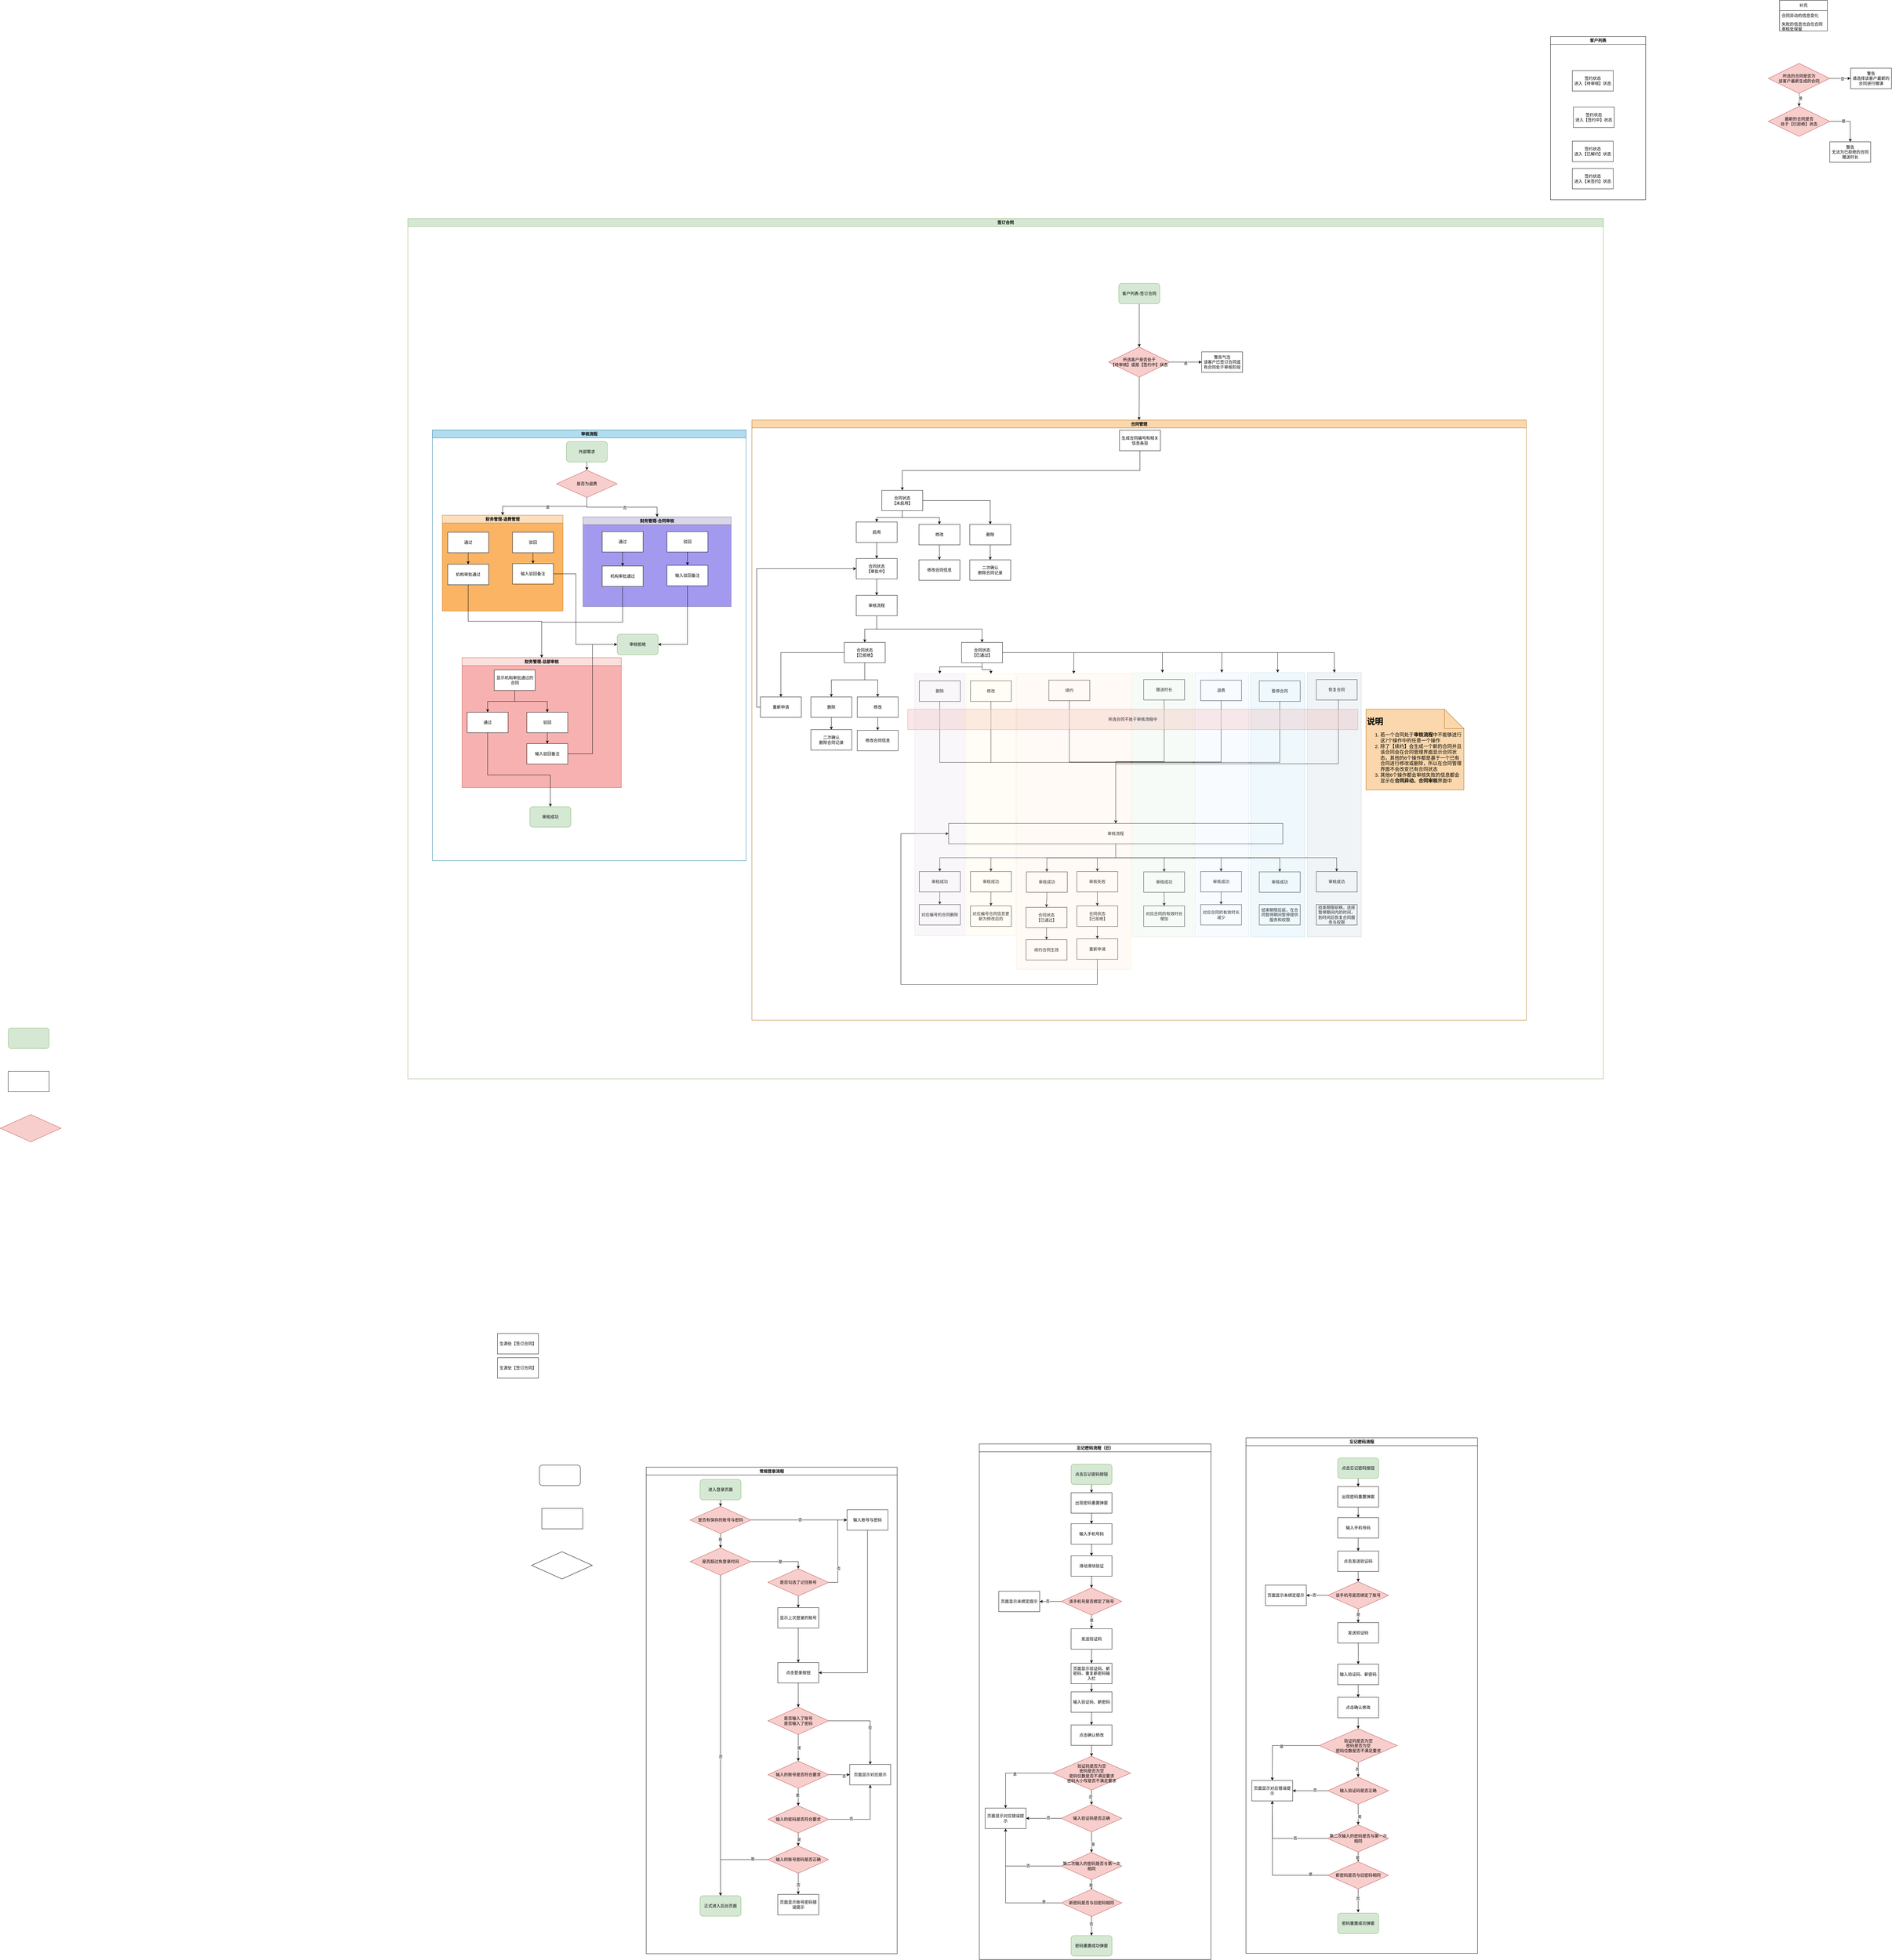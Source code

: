<mxfile version="24.7.5">
  <diagram name="第 1 页" id="F05l9aFnmWJKwojHecaN">
    <mxGraphModel dx="7832" dy="8288" grid="0" gridSize="10" guides="1" tooltips="1" connect="1" arrows="1" fold="1" page="0" pageScale="1" pageWidth="827" pageHeight="1169" math="0" shadow="0">
      <root>
        <mxCell id="0" />
        <mxCell id="1" parent="0" />
        <mxCell id="-9Zzd_e0Hqp7uIsVxWTX-5" value="常规登录流程" style="swimlane;" parent="1" vertex="1">
          <mxGeometry x="-320" y="-600" width="736" height="1427" as="geometry">
            <mxRectangle x="-183" y="-674" width="107" height="26" as="alternateBounds" />
          </mxGeometry>
        </mxCell>
        <mxCell id="cMeBgRiUTRAfW4mJI98a-125" style="edgeStyle=orthogonalEdgeStyle;rounded=0;orthogonalLoop=1;jettySize=auto;html=1;entryX=1;entryY=0.5;entryDx=0;entryDy=0;" parent="-9Zzd_e0Hqp7uIsVxWTX-5" source="-9Zzd_e0Hqp7uIsVxWTX-2" target="cMeBgRiUTRAfW4mJI98a-122" edge="1">
          <mxGeometry relative="1" as="geometry">
            <Array as="points">
              <mxPoint x="649" y="603" />
            </Array>
          </mxGeometry>
        </mxCell>
        <mxCell id="-9Zzd_e0Hqp7uIsVxWTX-2" value="输入账号与密码" style="rounded=0;whiteSpace=wrap;html=1;" parent="-9Zzd_e0Hqp7uIsVxWTX-5" vertex="1">
          <mxGeometry x="589" y="125" width="120" height="60" as="geometry" />
        </mxCell>
        <mxCell id="-9Zzd_e0Hqp7uIsVxWTX-9" style="edgeStyle=orthogonalEdgeStyle;rounded=0;orthogonalLoop=1;jettySize=auto;html=1;entryX=0.5;entryY=0;entryDx=0;entryDy=0;" parent="-9Zzd_e0Hqp7uIsVxWTX-5" source="-9Zzd_e0Hqp7uIsVxWTX-6" target="-9Zzd_e0Hqp7uIsVxWTX-7" edge="1">
          <mxGeometry relative="1" as="geometry">
            <mxPoint x="132" y="235" as="targetPoint" />
          </mxGeometry>
        </mxCell>
        <mxCell id="-9Zzd_e0Hqp7uIsVxWTX-10" value="是" style="edgeLabel;html=1;align=center;verticalAlign=middle;resizable=0;points=[];" parent="-9Zzd_e0Hqp7uIsVxWTX-9" vertex="1" connectable="0">
          <mxGeometry x="-0.181" y="-1" relative="1" as="geometry">
            <mxPoint as="offset" />
          </mxGeometry>
        </mxCell>
        <mxCell id="-9Zzd_e0Hqp7uIsVxWTX-17" style="edgeStyle=orthogonalEdgeStyle;rounded=0;orthogonalLoop=1;jettySize=auto;html=1;entryX=0;entryY=0.5;entryDx=0;entryDy=0;" parent="-9Zzd_e0Hqp7uIsVxWTX-5" source="-9Zzd_e0Hqp7uIsVxWTX-6" target="-9Zzd_e0Hqp7uIsVxWTX-2" edge="1">
          <mxGeometry relative="1" as="geometry" />
        </mxCell>
        <mxCell id="-9Zzd_e0Hqp7uIsVxWTX-18" value="否" style="edgeLabel;html=1;align=center;verticalAlign=middle;resizable=0;points=[];" parent="-9Zzd_e0Hqp7uIsVxWTX-17" vertex="1" connectable="0">
          <mxGeometry x="0.022" y="1" relative="1" as="geometry">
            <mxPoint as="offset" />
          </mxGeometry>
        </mxCell>
        <mxCell id="-9Zzd_e0Hqp7uIsVxWTX-6" value="是否有保存的账号与密码" style="rhombus;whiteSpace=wrap;html=1;fillColor=#f8cecc;strokeColor=#b85450;" parent="-9Zzd_e0Hqp7uIsVxWTX-5" vertex="1">
          <mxGeometry x="129" y="115" width="178" height="80" as="geometry" />
        </mxCell>
        <mxCell id="-9Zzd_e0Hqp7uIsVxWTX-15" style="edgeStyle=orthogonalEdgeStyle;rounded=0;orthogonalLoop=1;jettySize=auto;html=1;entryX=0.5;entryY=0;entryDx=0;entryDy=0;" parent="-9Zzd_e0Hqp7uIsVxWTX-5" source="-9Zzd_e0Hqp7uIsVxWTX-7" target="-9Zzd_e0Hqp7uIsVxWTX-12" edge="1">
          <mxGeometry relative="1" as="geometry" />
        </mxCell>
        <mxCell id="-9Zzd_e0Hqp7uIsVxWTX-16" value="否" style="edgeLabel;html=1;align=center;verticalAlign=middle;resizable=0;points=[];" parent="-9Zzd_e0Hqp7uIsVxWTX-15" vertex="1" connectable="0">
          <mxGeometry x="0.132" relative="1" as="geometry">
            <mxPoint as="offset" />
          </mxGeometry>
        </mxCell>
        <mxCell id="cMeBgRiUTRAfW4mJI98a-4" style="edgeStyle=orthogonalEdgeStyle;rounded=0;orthogonalLoop=1;jettySize=auto;html=1;entryX=0.5;entryY=0;entryDx=0;entryDy=0;" parent="-9Zzd_e0Hqp7uIsVxWTX-5" source="-9Zzd_e0Hqp7uIsVxWTX-7" target="-9Zzd_e0Hqp7uIsVxWTX-20" edge="1">
          <mxGeometry relative="1" as="geometry" />
        </mxCell>
        <mxCell id="cMeBgRiUTRAfW4mJI98a-5" value="是" style="edgeLabel;html=1;align=center;verticalAlign=middle;resizable=0;points=[];" parent="cMeBgRiUTRAfW4mJI98a-4" vertex="1" connectable="0">
          <mxGeometry x="0.07" relative="1" as="geometry">
            <mxPoint as="offset" />
          </mxGeometry>
        </mxCell>
        <mxCell id="-9Zzd_e0Hqp7uIsVxWTX-7" value="是否超过免登录时间" style="rhombus;whiteSpace=wrap;html=1;fillColor=#f8cecc;strokeColor=#b85450;" parent="-9Zzd_e0Hqp7uIsVxWTX-5" vertex="1">
          <mxGeometry x="129" y="237" width="178" height="80" as="geometry" />
        </mxCell>
        <mxCell id="-9Zzd_e0Hqp7uIsVxWTX-14" style="edgeStyle=orthogonalEdgeStyle;rounded=0;orthogonalLoop=1;jettySize=auto;html=1;entryX=0.5;entryY=0;entryDx=0;entryDy=0;" parent="-9Zzd_e0Hqp7uIsVxWTX-5" source="-9Zzd_e0Hqp7uIsVxWTX-11" target="-9Zzd_e0Hqp7uIsVxWTX-6" edge="1">
          <mxGeometry relative="1" as="geometry" />
        </mxCell>
        <mxCell id="-9Zzd_e0Hqp7uIsVxWTX-11" value="进入登录页面" style="rounded=1;whiteSpace=wrap;html=1;fillColor=#d5e8d4;strokeColor=#82b366;" parent="-9Zzd_e0Hqp7uIsVxWTX-5" vertex="1">
          <mxGeometry x="158" y="36" width="120" height="60" as="geometry" />
        </mxCell>
        <mxCell id="-9Zzd_e0Hqp7uIsVxWTX-12" value="正式进入后台页面" style="rounded=1;whiteSpace=wrap;html=1;fillColor=#d5e8d4;strokeColor=#82b366;" parent="-9Zzd_e0Hqp7uIsVxWTX-5" vertex="1">
          <mxGeometry x="158" y="1257" width="120" height="60" as="geometry" />
        </mxCell>
        <mxCell id="cMeBgRiUTRAfW4mJI98a-124" style="edgeStyle=orthogonalEdgeStyle;rounded=0;orthogonalLoop=1;jettySize=auto;html=1;entryX=0.5;entryY=0;entryDx=0;entryDy=0;" parent="-9Zzd_e0Hqp7uIsVxWTX-5" source="-9Zzd_e0Hqp7uIsVxWTX-19" target="cMeBgRiUTRAfW4mJI98a-122" edge="1">
          <mxGeometry relative="1" as="geometry" />
        </mxCell>
        <mxCell id="-9Zzd_e0Hqp7uIsVxWTX-19" value="&lt;div&gt;显示上次登录的账号&lt;/div&gt;" style="rounded=0;whiteSpace=wrap;html=1;" parent="-9Zzd_e0Hqp7uIsVxWTX-5" vertex="1">
          <mxGeometry x="386" y="412" width="120" height="60" as="geometry" />
        </mxCell>
        <mxCell id="cMeBgRiUTRAfW4mJI98a-6" style="edgeStyle=orthogonalEdgeStyle;rounded=0;orthogonalLoop=1;jettySize=auto;html=1;entryX=0.5;entryY=0;entryDx=0;entryDy=0;" parent="-9Zzd_e0Hqp7uIsVxWTX-5" source="-9Zzd_e0Hqp7uIsVxWTX-20" target="-9Zzd_e0Hqp7uIsVxWTX-19" edge="1">
          <mxGeometry relative="1" as="geometry" />
        </mxCell>
        <mxCell id="cMeBgRiUTRAfW4mJI98a-8" style="edgeStyle=orthogonalEdgeStyle;rounded=0;orthogonalLoop=1;jettySize=auto;html=1;entryX=0;entryY=0.5;entryDx=0;entryDy=0;" parent="-9Zzd_e0Hqp7uIsVxWTX-5" source="-9Zzd_e0Hqp7uIsVxWTX-20" target="-9Zzd_e0Hqp7uIsVxWTX-2" edge="1">
          <mxGeometry relative="1" as="geometry" />
        </mxCell>
        <mxCell id="cMeBgRiUTRAfW4mJI98a-9" value="否" style="edgeLabel;html=1;align=center;verticalAlign=middle;resizable=0;points=[];" parent="cMeBgRiUTRAfW4mJI98a-8" vertex="1" connectable="0">
          <mxGeometry x="-0.422" y="-2" relative="1" as="geometry">
            <mxPoint as="offset" />
          </mxGeometry>
        </mxCell>
        <mxCell id="-9Zzd_e0Hqp7uIsVxWTX-20" value="是否勾选了记住账号" style="rhombus;whiteSpace=wrap;html=1;fillColor=#f8cecc;strokeColor=#b85450;" parent="-9Zzd_e0Hqp7uIsVxWTX-5" vertex="1">
          <mxGeometry x="357" y="298" width="178" height="80" as="geometry" />
        </mxCell>
        <mxCell id="cMeBgRiUTRAfW4mJI98a-118" style="edgeStyle=orthogonalEdgeStyle;rounded=0;orthogonalLoop=1;jettySize=auto;html=1;" parent="-9Zzd_e0Hqp7uIsVxWTX-5" source="cMeBgRiUTRAfW4mJI98a-116" target="cMeBgRiUTRAfW4mJI98a-117" edge="1">
          <mxGeometry relative="1" as="geometry" />
        </mxCell>
        <mxCell id="cMeBgRiUTRAfW4mJI98a-121" value="否" style="edgeLabel;html=1;align=center;verticalAlign=middle;resizable=0;points=[];" parent="cMeBgRiUTRAfW4mJI98a-118" vertex="1" connectable="0">
          <mxGeometry x="0.1" relative="1" as="geometry">
            <mxPoint as="offset" />
          </mxGeometry>
        </mxCell>
        <mxCell id="cMeBgRiUTRAfW4mJI98a-119" style="edgeStyle=orthogonalEdgeStyle;rounded=0;orthogonalLoop=1;jettySize=auto;html=1;entryX=0.5;entryY=0;entryDx=0;entryDy=0;" parent="-9Zzd_e0Hqp7uIsVxWTX-5" source="cMeBgRiUTRAfW4mJI98a-116" target="-9Zzd_e0Hqp7uIsVxWTX-12" edge="1">
          <mxGeometry relative="1" as="geometry" />
        </mxCell>
        <mxCell id="cMeBgRiUTRAfW4mJI98a-120" value="是" style="edgeLabel;html=1;align=center;verticalAlign=middle;resizable=0;points=[];" parent="cMeBgRiUTRAfW4mJI98a-119" vertex="1" connectable="0">
          <mxGeometry x="-0.628" y="-2" relative="1" as="geometry">
            <mxPoint as="offset" />
          </mxGeometry>
        </mxCell>
        <mxCell id="cMeBgRiUTRAfW4mJI98a-116" value="输入的账号密码是否正确" style="rhombus;whiteSpace=wrap;html=1;fillColor=#f8cecc;strokeColor=#b85450;" parent="-9Zzd_e0Hqp7uIsVxWTX-5" vertex="1">
          <mxGeometry x="357" y="1111" width="178" height="80" as="geometry" />
        </mxCell>
        <mxCell id="cMeBgRiUTRAfW4mJI98a-117" value="页面显示账号密码错误提示&lt;div&gt;&lt;/div&gt;" style="rounded=0;whiteSpace=wrap;html=1;" parent="-9Zzd_e0Hqp7uIsVxWTX-5" vertex="1">
          <mxGeometry x="386" y="1253" width="120" height="60" as="geometry" />
        </mxCell>
        <mxCell id="cMeBgRiUTRAfW4mJI98a-128" style="edgeStyle=orthogonalEdgeStyle;rounded=0;orthogonalLoop=1;jettySize=auto;html=1;" parent="-9Zzd_e0Hqp7uIsVxWTX-5" source="cMeBgRiUTRAfW4mJI98a-122" target="cMeBgRiUTRAfW4mJI98a-127" edge="1">
          <mxGeometry relative="1" as="geometry" />
        </mxCell>
        <mxCell id="cMeBgRiUTRAfW4mJI98a-122" value="点击登录按钮" style="rounded=0;whiteSpace=wrap;html=1;" parent="-9Zzd_e0Hqp7uIsVxWTX-5" vertex="1">
          <mxGeometry x="386" y="573" width="120" height="60" as="geometry" />
        </mxCell>
        <mxCell id="cMeBgRiUTRAfW4mJI98a-129" style="edgeStyle=orthogonalEdgeStyle;rounded=0;orthogonalLoop=1;jettySize=auto;html=1;entryX=0.5;entryY=0;entryDx=0;entryDy=0;" parent="-9Zzd_e0Hqp7uIsVxWTX-5" source="cMeBgRiUTRAfW4mJI98a-127" target="cMeBgRiUTRAfW4mJI98a-134" edge="1">
          <mxGeometry relative="1" as="geometry" />
        </mxCell>
        <mxCell id="cMeBgRiUTRAfW4mJI98a-130" value="是" style="edgeLabel;html=1;align=center;verticalAlign=middle;resizable=0;points=[];" parent="cMeBgRiUTRAfW4mJI98a-129" vertex="1" connectable="0">
          <mxGeometry x="-0.012" y="2" relative="1" as="geometry">
            <mxPoint as="offset" />
          </mxGeometry>
        </mxCell>
        <mxCell id="cMeBgRiUTRAfW4mJI98a-132" style="edgeStyle=orthogonalEdgeStyle;rounded=0;orthogonalLoop=1;jettySize=auto;html=1;" parent="-9Zzd_e0Hqp7uIsVxWTX-5" source="cMeBgRiUTRAfW4mJI98a-127" target="cMeBgRiUTRAfW4mJI98a-131" edge="1">
          <mxGeometry relative="1" as="geometry" />
        </mxCell>
        <mxCell id="cMeBgRiUTRAfW4mJI98a-133" value="否" style="edgeLabel;html=1;align=center;verticalAlign=middle;resizable=0;points=[];" parent="cMeBgRiUTRAfW4mJI98a-132" vertex="1" connectable="0">
          <mxGeometry x="0.136" y="-1" relative="1" as="geometry">
            <mxPoint as="offset" />
          </mxGeometry>
        </mxCell>
        <mxCell id="cMeBgRiUTRAfW4mJI98a-127" value="是否输入了账号&lt;br&gt;是否输入了密码" style="rhombus;whiteSpace=wrap;html=1;fillColor=#f8cecc;strokeColor=#b85450;" parent="-9Zzd_e0Hqp7uIsVxWTX-5" vertex="1">
          <mxGeometry x="357" y="704" width="178" height="80" as="geometry" />
        </mxCell>
        <mxCell id="cMeBgRiUTRAfW4mJI98a-131" value="页面显示对应提示&lt;div&gt;&lt;/div&gt;" style="rounded=0;whiteSpace=wrap;html=1;" parent="-9Zzd_e0Hqp7uIsVxWTX-5" vertex="1">
          <mxGeometry x="597" y="872" width="120" height="60" as="geometry" />
        </mxCell>
        <mxCell id="cMeBgRiUTRAfW4mJI98a-136" style="edgeStyle=orthogonalEdgeStyle;rounded=0;orthogonalLoop=1;jettySize=auto;html=1;" parent="-9Zzd_e0Hqp7uIsVxWTX-5" source="cMeBgRiUTRAfW4mJI98a-134" target="cMeBgRiUTRAfW4mJI98a-135" edge="1">
          <mxGeometry relative="1" as="geometry" />
        </mxCell>
        <mxCell id="cMeBgRiUTRAfW4mJI98a-138" value="是" style="edgeLabel;html=1;align=center;verticalAlign=middle;resizable=0;points=[];" parent="cMeBgRiUTRAfW4mJI98a-136" vertex="1" connectable="0">
          <mxGeometry x="-0.216" y="-2" relative="1" as="geometry">
            <mxPoint as="offset" />
          </mxGeometry>
        </mxCell>
        <mxCell id="cMeBgRiUTRAfW4mJI98a-140" style="edgeStyle=orthogonalEdgeStyle;rounded=0;orthogonalLoop=1;jettySize=auto;html=1;" parent="-9Zzd_e0Hqp7uIsVxWTX-5" source="cMeBgRiUTRAfW4mJI98a-134" target="cMeBgRiUTRAfW4mJI98a-131" edge="1">
          <mxGeometry relative="1" as="geometry" />
        </mxCell>
        <mxCell id="cMeBgRiUTRAfW4mJI98a-142" value="否" style="edgeLabel;html=1;align=center;verticalAlign=middle;resizable=0;points=[];" parent="cMeBgRiUTRAfW4mJI98a-140" vertex="1" connectable="0">
          <mxGeometry x="0.452" y="-4" relative="1" as="geometry">
            <mxPoint as="offset" />
          </mxGeometry>
        </mxCell>
        <mxCell id="cMeBgRiUTRAfW4mJI98a-134" value="输入的账号是否符合要求" style="rhombus;whiteSpace=wrap;html=1;fillColor=#f8cecc;strokeColor=#b85450;" parent="-9Zzd_e0Hqp7uIsVxWTX-5" vertex="1">
          <mxGeometry x="357" y="862" width="178" height="80" as="geometry" />
        </mxCell>
        <mxCell id="cMeBgRiUTRAfW4mJI98a-137" style="edgeStyle=orthogonalEdgeStyle;rounded=0;orthogonalLoop=1;jettySize=auto;html=1;entryX=0.5;entryY=0;entryDx=0;entryDy=0;" parent="-9Zzd_e0Hqp7uIsVxWTX-5" source="cMeBgRiUTRAfW4mJI98a-135" target="cMeBgRiUTRAfW4mJI98a-116" edge="1">
          <mxGeometry relative="1" as="geometry" />
        </mxCell>
        <mxCell id="cMeBgRiUTRAfW4mJI98a-139" value="是" style="edgeLabel;html=1;align=center;verticalAlign=middle;resizable=0;points=[];" parent="cMeBgRiUTRAfW4mJI98a-137" vertex="1" connectable="0">
          <mxGeometry x="0.095" y="2" relative="1" as="geometry">
            <mxPoint as="offset" />
          </mxGeometry>
        </mxCell>
        <mxCell id="cMeBgRiUTRAfW4mJI98a-141" style="edgeStyle=orthogonalEdgeStyle;rounded=0;orthogonalLoop=1;jettySize=auto;html=1;entryX=0.5;entryY=1;entryDx=0;entryDy=0;" parent="-9Zzd_e0Hqp7uIsVxWTX-5" source="cMeBgRiUTRAfW4mJI98a-135" target="cMeBgRiUTRAfW4mJI98a-131" edge="1">
          <mxGeometry relative="1" as="geometry" />
        </mxCell>
        <mxCell id="cMeBgRiUTRAfW4mJI98a-143" value="否" style="edgeLabel;html=1;align=center;verticalAlign=middle;resizable=0;points=[];" parent="cMeBgRiUTRAfW4mJI98a-141" vertex="1" connectable="0">
          <mxGeometry x="-0.408" y="2" relative="1" as="geometry">
            <mxPoint as="offset" />
          </mxGeometry>
        </mxCell>
        <mxCell id="cMeBgRiUTRAfW4mJI98a-135" value="输入的密码是否符合要求" style="rhombus;whiteSpace=wrap;html=1;fillColor=#f8cecc;strokeColor=#b85450;" parent="-9Zzd_e0Hqp7uIsVxWTX-5" vertex="1">
          <mxGeometry x="357" y="993" width="178" height="80" as="geometry" />
        </mxCell>
        <mxCell id="-9Zzd_e0Hqp7uIsVxWTX-8" value="" style="rhombus;whiteSpace=wrap;html=1;" parent="1" vertex="1">
          <mxGeometry x="-656" y="-352" width="178" height="80" as="geometry" />
        </mxCell>
        <mxCell id="cMeBgRiUTRAfW4mJI98a-11" value="忘记密码流程（旧）" style="swimlane;whiteSpace=wrap;html=1;" parent="1" vertex="1">
          <mxGeometry x="657" y="-668" width="679" height="1512" as="geometry" />
        </mxCell>
        <mxCell id="-7WMTudne2ME9wW7jkPf-2" style="edgeStyle=orthogonalEdgeStyle;rounded=0;orthogonalLoop=1;jettySize=auto;html=1;entryX=0.5;entryY=0;entryDx=0;entryDy=0;" parent="cMeBgRiUTRAfW4mJI98a-11" source="cMeBgRiUTRAfW4mJI98a-12" target="-7WMTudne2ME9wW7jkPf-1" edge="1">
          <mxGeometry relative="1" as="geometry" />
        </mxCell>
        <mxCell id="cMeBgRiUTRAfW4mJI98a-12" value="点击忘记密码按钮" style="rounded=1;whiteSpace=wrap;html=1;fillColor=#d5e8d4;strokeColor=#82b366;" parent="cMeBgRiUTRAfW4mJI98a-11" vertex="1">
          <mxGeometry x="269" y="59" width="120" height="60" as="geometry" />
        </mxCell>
        <mxCell id="cMeBgRiUTRAfW4mJI98a-19" style="edgeStyle=orthogonalEdgeStyle;rounded=0;orthogonalLoop=1;jettySize=auto;html=1;entryX=0.5;entryY=0;entryDx=0;entryDy=0;" parent="cMeBgRiUTRAfW4mJI98a-11" source="-9Zzd_e0Hqp7uIsVxWTX-4" target="cMeBgRiUTRAfW4mJI98a-15" edge="1">
          <mxGeometry relative="1" as="geometry" />
        </mxCell>
        <mxCell id="-9Zzd_e0Hqp7uIsVxWTX-4" value="输入手机号码" style="rounded=0;whiteSpace=wrap;html=1;" parent="cMeBgRiUTRAfW4mJI98a-11" vertex="1">
          <mxGeometry x="269" y="234" width="120" height="60" as="geometry" />
        </mxCell>
        <mxCell id="cMeBgRiUTRAfW4mJI98a-20" style="edgeStyle=orthogonalEdgeStyle;rounded=0;orthogonalLoop=1;jettySize=auto;html=1;" parent="cMeBgRiUTRAfW4mJI98a-11" source="cMeBgRiUTRAfW4mJI98a-15" target="cMeBgRiUTRAfW4mJI98a-17" edge="1">
          <mxGeometry relative="1" as="geometry" />
        </mxCell>
        <mxCell id="cMeBgRiUTRAfW4mJI98a-15" value="滑动滑块验证" style="rounded=0;whiteSpace=wrap;html=1;" parent="cMeBgRiUTRAfW4mJI98a-11" vertex="1">
          <mxGeometry x="269" y="328" width="120" height="60" as="geometry" />
        </mxCell>
        <mxCell id="cMeBgRiUTRAfW4mJI98a-22" style="edgeStyle=orthogonalEdgeStyle;rounded=0;orthogonalLoop=1;jettySize=auto;html=1;entryX=0.5;entryY=0;entryDx=0;entryDy=0;" parent="cMeBgRiUTRAfW4mJI98a-11" source="cMeBgRiUTRAfW4mJI98a-17" target="cMeBgRiUTRAfW4mJI98a-21" edge="1">
          <mxGeometry relative="1" as="geometry" />
        </mxCell>
        <mxCell id="cMeBgRiUTRAfW4mJI98a-26" value="是" style="edgeLabel;html=1;align=center;verticalAlign=middle;resizable=0;points=[];" parent="cMeBgRiUTRAfW4mJI98a-22" vertex="1" connectable="0">
          <mxGeometry x="-0.244" relative="1" as="geometry">
            <mxPoint as="offset" />
          </mxGeometry>
        </mxCell>
        <mxCell id="cMeBgRiUTRAfW4mJI98a-24" style="edgeStyle=orthogonalEdgeStyle;rounded=0;orthogonalLoop=1;jettySize=auto;html=1;entryX=1;entryY=0.5;entryDx=0;entryDy=0;" parent="cMeBgRiUTRAfW4mJI98a-11" source="cMeBgRiUTRAfW4mJI98a-17" target="cMeBgRiUTRAfW4mJI98a-23" edge="1">
          <mxGeometry relative="1" as="geometry" />
        </mxCell>
        <mxCell id="cMeBgRiUTRAfW4mJI98a-25" value="否" style="edgeLabel;html=1;align=center;verticalAlign=middle;resizable=0;points=[];" parent="cMeBgRiUTRAfW4mJI98a-24" vertex="1" connectable="0">
          <mxGeometry x="0.266" y="-1" relative="1" as="geometry">
            <mxPoint as="offset" />
          </mxGeometry>
        </mxCell>
        <mxCell id="cMeBgRiUTRAfW4mJI98a-17" value="该手机号是否绑定了账号" style="rhombus;whiteSpace=wrap;html=1;fillColor=#f8cecc;strokeColor=#b85450;" parent="cMeBgRiUTRAfW4mJI98a-11" vertex="1">
          <mxGeometry x="240" y="422" width="178" height="80" as="geometry" />
        </mxCell>
        <mxCell id="cMeBgRiUTRAfW4mJI98a-34" style="edgeStyle=orthogonalEdgeStyle;rounded=0;orthogonalLoop=1;jettySize=auto;html=1;entryX=0.5;entryY=0;entryDx=0;entryDy=0;" parent="cMeBgRiUTRAfW4mJI98a-11" source="cMeBgRiUTRAfW4mJI98a-21" target="cMeBgRiUTRAfW4mJI98a-33" edge="1">
          <mxGeometry relative="1" as="geometry" />
        </mxCell>
        <mxCell id="cMeBgRiUTRAfW4mJI98a-21" value="发送验证码" style="rounded=0;whiteSpace=wrap;html=1;" parent="cMeBgRiUTRAfW4mJI98a-11" vertex="1">
          <mxGeometry x="269" y="542" width="120" height="60" as="geometry" />
        </mxCell>
        <mxCell id="cMeBgRiUTRAfW4mJI98a-23" value="页面显示未绑定提示" style="rounded=0;whiteSpace=wrap;html=1;" parent="cMeBgRiUTRAfW4mJI98a-11" vertex="1">
          <mxGeometry x="57" y="432" width="120" height="60" as="geometry" />
        </mxCell>
        <mxCell id="cMeBgRiUTRAfW4mJI98a-31" style="edgeStyle=orthogonalEdgeStyle;rounded=0;orthogonalLoop=1;jettySize=auto;html=1;entryX=1;entryY=0.5;entryDx=0;entryDy=0;" parent="cMeBgRiUTRAfW4mJI98a-11" source="cMeBgRiUTRAfW4mJI98a-28" target="cMeBgRiUTRAfW4mJI98a-67" edge="1">
          <mxGeometry relative="1" as="geometry">
            <mxPoint x="160" y="1098" as="targetPoint" />
          </mxGeometry>
        </mxCell>
        <mxCell id="cMeBgRiUTRAfW4mJI98a-32" value="否" style="edgeLabel;html=1;align=center;verticalAlign=middle;resizable=0;points=[];" parent="cMeBgRiUTRAfW4mJI98a-31" vertex="1" connectable="0">
          <mxGeometry x="-0.263" y="-2" relative="1" as="geometry">
            <mxPoint as="offset" />
          </mxGeometry>
        </mxCell>
        <mxCell id="cMeBgRiUTRAfW4mJI98a-73" style="edgeStyle=orthogonalEdgeStyle;rounded=0;orthogonalLoop=1;jettySize=auto;html=1;entryX=0.5;entryY=0;entryDx=0;entryDy=0;" parent="cMeBgRiUTRAfW4mJI98a-11" source="cMeBgRiUTRAfW4mJI98a-28" target="cMeBgRiUTRAfW4mJI98a-72" edge="1">
          <mxGeometry relative="1" as="geometry" />
        </mxCell>
        <mxCell id="cMeBgRiUTRAfW4mJI98a-74" value="是" style="edgeLabel;html=1;align=center;verticalAlign=middle;resizable=0;points=[];" parent="cMeBgRiUTRAfW4mJI98a-73" vertex="1" connectable="0">
          <mxGeometry x="0.178" y="4" relative="1" as="geometry">
            <mxPoint as="offset" />
          </mxGeometry>
        </mxCell>
        <mxCell id="cMeBgRiUTRAfW4mJI98a-28" value="输入验证码是否正确" style="rhombus;whiteSpace=wrap;html=1;fillColor=#f8cecc;strokeColor=#b85450;" parent="cMeBgRiUTRAfW4mJI98a-11" vertex="1">
          <mxGeometry x="240" y="1058" width="178" height="80" as="geometry" />
        </mxCell>
        <mxCell id="cMeBgRiUTRAfW4mJI98a-38" style="edgeStyle=orthogonalEdgeStyle;rounded=0;orthogonalLoop=1;jettySize=auto;html=1;" parent="cMeBgRiUTRAfW4mJI98a-11" source="cMeBgRiUTRAfW4mJI98a-33" target="cMeBgRiUTRAfW4mJI98a-37" edge="1">
          <mxGeometry relative="1" as="geometry" />
        </mxCell>
        <mxCell id="cMeBgRiUTRAfW4mJI98a-33" value="页面显示验证码、新密码、重复新密码输入栏" style="rounded=0;whiteSpace=wrap;html=1;" parent="cMeBgRiUTRAfW4mJI98a-11" vertex="1">
          <mxGeometry x="269" y="643" width="120" height="60" as="geometry" />
        </mxCell>
        <mxCell id="cMeBgRiUTRAfW4mJI98a-66" style="edgeStyle=orthogonalEdgeStyle;rounded=0;orthogonalLoop=1;jettySize=auto;html=1;entryX=0.5;entryY=0;entryDx=0;entryDy=0;" parent="cMeBgRiUTRAfW4mJI98a-11" source="cMeBgRiUTRAfW4mJI98a-36" target="cMeBgRiUTRAfW4mJI98a-65" edge="1">
          <mxGeometry relative="1" as="geometry" />
        </mxCell>
        <mxCell id="cMeBgRiUTRAfW4mJI98a-36" value="点击确认修改" style="rounded=0;whiteSpace=wrap;html=1;" parent="cMeBgRiUTRAfW4mJI98a-11" vertex="1">
          <mxGeometry x="269" y="824" width="120" height="60" as="geometry" />
        </mxCell>
        <mxCell id="cMeBgRiUTRAfW4mJI98a-39" style="edgeStyle=orthogonalEdgeStyle;rounded=0;orthogonalLoop=1;jettySize=auto;html=1;entryX=0.5;entryY=0;entryDx=0;entryDy=0;" parent="cMeBgRiUTRAfW4mJI98a-11" source="cMeBgRiUTRAfW4mJI98a-37" target="cMeBgRiUTRAfW4mJI98a-36" edge="1">
          <mxGeometry relative="1" as="geometry" />
        </mxCell>
        <mxCell id="cMeBgRiUTRAfW4mJI98a-37" value="输入验证码、新密码" style="rounded=0;whiteSpace=wrap;html=1;" parent="cMeBgRiUTRAfW4mJI98a-11" vertex="1">
          <mxGeometry x="269" y="727" width="120" height="60" as="geometry" />
        </mxCell>
        <mxCell id="cMeBgRiUTRAfW4mJI98a-68" style="edgeStyle=orthogonalEdgeStyle;rounded=0;orthogonalLoop=1;jettySize=auto;html=1;entryX=0.5;entryY=0;entryDx=0;entryDy=0;" parent="cMeBgRiUTRAfW4mJI98a-11" source="cMeBgRiUTRAfW4mJI98a-65" target="cMeBgRiUTRAfW4mJI98a-67" edge="1">
          <mxGeometry relative="1" as="geometry">
            <mxPoint x="100" y="1068" as="targetPoint" />
          </mxGeometry>
        </mxCell>
        <mxCell id="cMeBgRiUTRAfW4mJI98a-69" value="是" style="edgeLabel;html=1;align=center;verticalAlign=middle;resizable=0;points=[];" parent="cMeBgRiUTRAfW4mJI98a-68" vertex="1" connectable="0">
          <mxGeometry x="-0.073" y="2" relative="1" as="geometry">
            <mxPoint as="offset" />
          </mxGeometry>
        </mxCell>
        <mxCell id="cMeBgRiUTRAfW4mJI98a-70" style="edgeStyle=orthogonalEdgeStyle;rounded=0;orthogonalLoop=1;jettySize=auto;html=1;entryX=0.5;entryY=0;entryDx=0;entryDy=0;" parent="cMeBgRiUTRAfW4mJI98a-11" source="cMeBgRiUTRAfW4mJI98a-65" target="cMeBgRiUTRAfW4mJI98a-28" edge="1">
          <mxGeometry relative="1" as="geometry" />
        </mxCell>
        <mxCell id="cMeBgRiUTRAfW4mJI98a-71" value="否" style="edgeLabel;html=1;align=center;verticalAlign=middle;resizable=0;points=[];" parent="cMeBgRiUTRAfW4mJI98a-70" vertex="1" connectable="0">
          <mxGeometry x="-0.08" y="-3" relative="1" as="geometry">
            <mxPoint as="offset" />
          </mxGeometry>
        </mxCell>
        <mxCell id="cMeBgRiUTRAfW4mJI98a-65" value="验证码是否为空&lt;br&gt;密码是否为空&lt;br&gt;密码位数是否不满足要求&lt;div&gt;密码大小写是否不满足要求&lt;br&gt;&lt;/div&gt;" style="rhombus;whiteSpace=wrap;html=1;fillColor=#f8cecc;strokeColor=#b85450;" parent="cMeBgRiUTRAfW4mJI98a-11" vertex="1">
          <mxGeometry x="214.5" y="916" width="229" height="99" as="geometry" />
        </mxCell>
        <mxCell id="cMeBgRiUTRAfW4mJI98a-67" value="页面显示对应错误提示" style="rounded=0;whiteSpace=wrap;html=1;" parent="cMeBgRiUTRAfW4mJI98a-11" vertex="1">
          <mxGeometry x="17" y="1068" width="120" height="60" as="geometry" />
        </mxCell>
        <mxCell id="cMeBgRiUTRAfW4mJI98a-75" style="edgeStyle=orthogonalEdgeStyle;rounded=0;orthogonalLoop=1;jettySize=auto;html=1;entryX=0.5;entryY=1;entryDx=0;entryDy=0;" parent="cMeBgRiUTRAfW4mJI98a-11" source="cMeBgRiUTRAfW4mJI98a-72" target="cMeBgRiUTRAfW4mJI98a-67" edge="1">
          <mxGeometry relative="1" as="geometry">
            <mxPoint x="160" y="1098" as="targetPoint" />
          </mxGeometry>
        </mxCell>
        <mxCell id="cMeBgRiUTRAfW4mJI98a-76" value="否" style="edgeLabel;html=1;align=center;verticalAlign=middle;resizable=0;points=[];" parent="cMeBgRiUTRAfW4mJI98a-75" vertex="1" connectable="0">
          <mxGeometry x="-0.291" y="-1" relative="1" as="geometry">
            <mxPoint as="offset" />
          </mxGeometry>
        </mxCell>
        <mxCell id="cMeBgRiUTRAfW4mJI98a-78" style="edgeStyle=orthogonalEdgeStyle;rounded=0;orthogonalLoop=1;jettySize=auto;html=1;entryX=0.5;entryY=0;entryDx=0;entryDy=0;" parent="cMeBgRiUTRAfW4mJI98a-11" source="cMeBgRiUTRAfW4mJI98a-72" target="wff64aWxeOLmYA7VvRD1-1" edge="1">
          <mxGeometry relative="1" as="geometry">
            <mxPoint x="332" y="1354" as="targetPoint" />
          </mxGeometry>
        </mxCell>
        <mxCell id="wff64aWxeOLmYA7VvRD1-3" value="是" style="edgeLabel;html=1;align=center;verticalAlign=middle;resizable=0;points=[];" parent="cMeBgRiUTRAfW4mJI98a-78" vertex="1" connectable="0">
          <mxGeometry x="-0.059" y="2" relative="1" as="geometry">
            <mxPoint as="offset" />
          </mxGeometry>
        </mxCell>
        <mxCell id="cMeBgRiUTRAfW4mJI98a-72" value="第二次输入的密码是否与第一次相同" style="rhombus;whiteSpace=wrap;html=1;fillColor=#f8cecc;strokeColor=#b85450;" parent="cMeBgRiUTRAfW4mJI98a-11" vertex="1">
          <mxGeometry x="240" y="1198" width="178" height="80" as="geometry" />
        </mxCell>
        <mxCell id="cMeBgRiUTRAfW4mJI98a-77" value="密码重置成功弹窗" style="rounded=1;whiteSpace=wrap;html=1;fillColor=#d5e8d4;strokeColor=#82b366;" parent="cMeBgRiUTRAfW4mJI98a-11" vertex="1">
          <mxGeometry x="269" y="1442" width="120" height="60" as="geometry" />
        </mxCell>
        <mxCell id="-7WMTudne2ME9wW7jkPf-3" style="edgeStyle=orthogonalEdgeStyle;rounded=0;orthogonalLoop=1;jettySize=auto;html=1;entryX=0.5;entryY=0;entryDx=0;entryDy=0;" parent="cMeBgRiUTRAfW4mJI98a-11" source="-7WMTudne2ME9wW7jkPf-1" target="-9Zzd_e0Hqp7uIsVxWTX-4" edge="1">
          <mxGeometry relative="1" as="geometry" />
        </mxCell>
        <mxCell id="-7WMTudne2ME9wW7jkPf-1" value="出现密码重置弹窗" style="rounded=0;whiteSpace=wrap;html=1;" parent="cMeBgRiUTRAfW4mJI98a-11" vertex="1">
          <mxGeometry x="269" y="143" width="120" height="60" as="geometry" />
        </mxCell>
        <mxCell id="wff64aWxeOLmYA7VvRD1-2" style="edgeStyle=orthogonalEdgeStyle;rounded=0;orthogonalLoop=1;jettySize=auto;html=1;entryX=0.5;entryY=0;entryDx=0;entryDy=0;" parent="cMeBgRiUTRAfW4mJI98a-11" source="wff64aWxeOLmYA7VvRD1-1" target="cMeBgRiUTRAfW4mJI98a-77" edge="1">
          <mxGeometry relative="1" as="geometry" />
        </mxCell>
        <mxCell id="wff64aWxeOLmYA7VvRD1-4" value="否" style="edgeLabel;html=1;align=center;verticalAlign=middle;resizable=0;points=[];" parent="wff64aWxeOLmYA7VvRD1-2" vertex="1" connectable="0">
          <mxGeometry x="-0.214" y="-1" relative="1" as="geometry">
            <mxPoint as="offset" />
          </mxGeometry>
        </mxCell>
        <mxCell id="wff64aWxeOLmYA7VvRD1-5" style="edgeStyle=orthogonalEdgeStyle;rounded=0;orthogonalLoop=1;jettySize=auto;html=1;entryX=0.5;entryY=1;entryDx=0;entryDy=0;" parent="cMeBgRiUTRAfW4mJI98a-11" source="wff64aWxeOLmYA7VvRD1-1" target="cMeBgRiUTRAfW4mJI98a-67" edge="1">
          <mxGeometry relative="1" as="geometry" />
        </mxCell>
        <mxCell id="wff64aWxeOLmYA7VvRD1-6" value="是" style="edgeLabel;html=1;align=center;verticalAlign=middle;resizable=0;points=[];" parent="wff64aWxeOLmYA7VvRD1-5" vertex="1" connectable="0">
          <mxGeometry x="-0.729" y="-3" relative="1" as="geometry">
            <mxPoint as="offset" />
          </mxGeometry>
        </mxCell>
        <mxCell id="wff64aWxeOLmYA7VvRD1-1" value="新密码是否与旧密码相同" style="rhombus;whiteSpace=wrap;html=1;fillColor=#f8cecc;strokeColor=#b85450;" parent="cMeBgRiUTRAfW4mJI98a-11" vertex="1">
          <mxGeometry x="240" y="1306" width="178" height="80" as="geometry" />
        </mxCell>
        <mxCell id="cMeBgRiUTRAfW4mJI98a-14" value="" style="rounded=1;whiteSpace=wrap;html=1;" parent="1" vertex="1">
          <mxGeometry x="-633" y="-606" width="120" height="60" as="geometry" />
        </mxCell>
        <mxCell id="cMeBgRiUTRAfW4mJI98a-16" value="" style="rounded=0;whiteSpace=wrap;html=1;" parent="1" vertex="1">
          <mxGeometry x="-626" y="-479" width="120" height="60" as="geometry" />
        </mxCell>
        <mxCell id="wff64aWxeOLmYA7VvRD1-7" value="忘记密码流程" style="swimlane;whiteSpace=wrap;html=1;" parent="1" vertex="1">
          <mxGeometry x="1439" y="-686" width="679" height="1512" as="geometry" />
        </mxCell>
        <mxCell id="wff64aWxeOLmYA7VvRD1-8" style="edgeStyle=orthogonalEdgeStyle;rounded=0;orthogonalLoop=1;jettySize=auto;html=1;entryX=0.5;entryY=0;entryDx=0;entryDy=0;" parent="wff64aWxeOLmYA7VvRD1-7" source="wff64aWxeOLmYA7VvRD1-9" target="wff64aWxeOLmYA7VvRD1-46" edge="1">
          <mxGeometry relative="1" as="geometry" />
        </mxCell>
        <mxCell id="wff64aWxeOLmYA7VvRD1-9" value="点击忘记密码按钮" style="rounded=1;whiteSpace=wrap;html=1;fillColor=#d5e8d4;strokeColor=#82b366;" parent="wff64aWxeOLmYA7VvRD1-7" vertex="1">
          <mxGeometry x="269" y="59" width="120" height="60" as="geometry" />
        </mxCell>
        <mxCell id="wff64aWxeOLmYA7VvRD1-10" style="edgeStyle=orthogonalEdgeStyle;rounded=0;orthogonalLoop=1;jettySize=auto;html=1;" parent="wff64aWxeOLmYA7VvRD1-7" source="wff64aWxeOLmYA7VvRD1-11" target="wff64aWxeOLmYA7VvRD1-52" edge="1">
          <mxGeometry relative="1" as="geometry">
            <mxPoint x="329" y="328" as="targetPoint" />
          </mxGeometry>
        </mxCell>
        <mxCell id="wff64aWxeOLmYA7VvRD1-11" value="输入手机号码" style="rounded=0;whiteSpace=wrap;html=1;" parent="wff64aWxeOLmYA7VvRD1-7" vertex="1">
          <mxGeometry x="269" y="234" width="120" height="60" as="geometry" />
        </mxCell>
        <mxCell id="wff64aWxeOLmYA7VvRD1-14" style="edgeStyle=orthogonalEdgeStyle;rounded=0;orthogonalLoop=1;jettySize=auto;html=1;entryX=0.5;entryY=0;entryDx=0;entryDy=0;" parent="wff64aWxeOLmYA7VvRD1-7" source="wff64aWxeOLmYA7VvRD1-18" edge="1">
          <mxGeometry relative="1" as="geometry">
            <mxPoint x="329" y="542" as="targetPoint" />
          </mxGeometry>
        </mxCell>
        <mxCell id="wff64aWxeOLmYA7VvRD1-15" value="是" style="edgeLabel;html=1;align=center;verticalAlign=middle;resizable=0;points=[];" parent="wff64aWxeOLmYA7VvRD1-14" vertex="1" connectable="0">
          <mxGeometry x="-0.244" relative="1" as="geometry">
            <mxPoint as="offset" />
          </mxGeometry>
        </mxCell>
        <mxCell id="wff64aWxeOLmYA7VvRD1-16" style="edgeStyle=orthogonalEdgeStyle;rounded=0;orthogonalLoop=1;jettySize=auto;html=1;entryX=1;entryY=0.5;entryDx=0;entryDy=0;" parent="wff64aWxeOLmYA7VvRD1-7" source="wff64aWxeOLmYA7VvRD1-18" target="wff64aWxeOLmYA7VvRD1-21" edge="1">
          <mxGeometry relative="1" as="geometry" />
        </mxCell>
        <mxCell id="wff64aWxeOLmYA7VvRD1-17" value="否" style="edgeLabel;html=1;align=center;verticalAlign=middle;resizable=0;points=[];" parent="wff64aWxeOLmYA7VvRD1-16" vertex="1" connectable="0">
          <mxGeometry x="0.266" y="-1" relative="1" as="geometry">
            <mxPoint as="offset" />
          </mxGeometry>
        </mxCell>
        <mxCell id="wff64aWxeOLmYA7VvRD1-18" value="该手机号是否绑定了账号" style="rhombus;whiteSpace=wrap;html=1;fillColor=#f8cecc;strokeColor=#b85450;" parent="wff64aWxeOLmYA7VvRD1-7" vertex="1">
          <mxGeometry x="240" y="422" width="178" height="80" as="geometry" />
        </mxCell>
        <mxCell id="wff64aWxeOLmYA7VvRD1-19" style="edgeStyle=orthogonalEdgeStyle;rounded=0;orthogonalLoop=1;jettySize=auto;html=1;" parent="wff64aWxeOLmYA7VvRD1-7" target="wff64aWxeOLmYA7VvRD1-32" edge="1">
          <mxGeometry relative="1" as="geometry">
            <mxPoint x="329" y="602" as="sourcePoint" />
            <mxPoint x="329" y="643" as="targetPoint" />
          </mxGeometry>
        </mxCell>
        <mxCell id="wff64aWxeOLmYA7VvRD1-21" value="页面显示未绑定提示" style="rounded=0;whiteSpace=wrap;html=1;" parent="wff64aWxeOLmYA7VvRD1-7" vertex="1">
          <mxGeometry x="57" y="432" width="120" height="60" as="geometry" />
        </mxCell>
        <mxCell id="wff64aWxeOLmYA7VvRD1-22" style="edgeStyle=orthogonalEdgeStyle;rounded=0;orthogonalLoop=1;jettySize=auto;html=1;entryX=1;entryY=0.5;entryDx=0;entryDy=0;" parent="wff64aWxeOLmYA7VvRD1-7" source="wff64aWxeOLmYA7VvRD1-26" edge="1">
          <mxGeometry relative="1" as="geometry">
            <mxPoint x="137" y="1035" as="targetPoint" />
          </mxGeometry>
        </mxCell>
        <mxCell id="wff64aWxeOLmYA7VvRD1-23" value="否" style="edgeLabel;html=1;align=center;verticalAlign=middle;resizable=0;points=[];" parent="wff64aWxeOLmYA7VvRD1-22" vertex="1" connectable="0">
          <mxGeometry x="-0.263" y="-2" relative="1" as="geometry">
            <mxPoint as="offset" />
          </mxGeometry>
        </mxCell>
        <mxCell id="wff64aWxeOLmYA7VvRD1-24" style="edgeStyle=orthogonalEdgeStyle;rounded=0;orthogonalLoop=1;jettySize=auto;html=1;entryX=0.5;entryY=0;entryDx=0;entryDy=0;" parent="wff64aWxeOLmYA7VvRD1-7" source="wff64aWxeOLmYA7VvRD1-26" target="wff64aWxeOLmYA7VvRD1-43" edge="1">
          <mxGeometry relative="1" as="geometry" />
        </mxCell>
        <mxCell id="wff64aWxeOLmYA7VvRD1-25" value="是" style="edgeLabel;html=1;align=center;verticalAlign=middle;resizable=0;points=[];" parent="wff64aWxeOLmYA7VvRD1-24" vertex="1" connectable="0">
          <mxGeometry x="0.178" y="4" relative="1" as="geometry">
            <mxPoint as="offset" />
          </mxGeometry>
        </mxCell>
        <mxCell id="wff64aWxeOLmYA7VvRD1-26" value="输入验证码是否正确" style="rhombus;whiteSpace=wrap;html=1;fillColor=#f8cecc;strokeColor=#b85450;" parent="wff64aWxeOLmYA7VvRD1-7" vertex="1">
          <mxGeometry x="240" y="995" width="178" height="80" as="geometry" />
        </mxCell>
        <mxCell id="wff64aWxeOLmYA7VvRD1-29" style="edgeStyle=orthogonalEdgeStyle;rounded=0;orthogonalLoop=1;jettySize=auto;html=1;entryX=0.5;entryY=0;entryDx=0;entryDy=0;" parent="wff64aWxeOLmYA7VvRD1-7" source="wff64aWxeOLmYA7VvRD1-30" target="wff64aWxeOLmYA7VvRD1-37" edge="1">
          <mxGeometry relative="1" as="geometry" />
        </mxCell>
        <mxCell id="wff64aWxeOLmYA7VvRD1-30" value="点击确认修改" style="rounded=0;whiteSpace=wrap;html=1;" parent="wff64aWxeOLmYA7VvRD1-7" vertex="1">
          <mxGeometry x="269" y="761" width="120" height="60" as="geometry" />
        </mxCell>
        <mxCell id="wff64aWxeOLmYA7VvRD1-31" style="edgeStyle=orthogonalEdgeStyle;rounded=0;orthogonalLoop=1;jettySize=auto;html=1;entryX=0.5;entryY=0;entryDx=0;entryDy=0;" parent="wff64aWxeOLmYA7VvRD1-7" source="wff64aWxeOLmYA7VvRD1-32" target="wff64aWxeOLmYA7VvRD1-30" edge="1">
          <mxGeometry relative="1" as="geometry" />
        </mxCell>
        <mxCell id="wff64aWxeOLmYA7VvRD1-32" value="输入验证码、新密码" style="rounded=0;whiteSpace=wrap;html=1;" parent="wff64aWxeOLmYA7VvRD1-7" vertex="1">
          <mxGeometry x="269" y="664" width="120" height="60" as="geometry" />
        </mxCell>
        <mxCell id="wff64aWxeOLmYA7VvRD1-33" style="edgeStyle=orthogonalEdgeStyle;rounded=0;orthogonalLoop=1;jettySize=auto;html=1;entryX=0.5;entryY=0;entryDx=0;entryDy=0;" parent="wff64aWxeOLmYA7VvRD1-7" source="wff64aWxeOLmYA7VvRD1-37" edge="1">
          <mxGeometry relative="1" as="geometry">
            <mxPoint x="77" y="1005" as="targetPoint" />
          </mxGeometry>
        </mxCell>
        <mxCell id="wff64aWxeOLmYA7VvRD1-34" value="是" style="edgeLabel;html=1;align=center;verticalAlign=middle;resizable=0;points=[];" parent="wff64aWxeOLmYA7VvRD1-33" vertex="1" connectable="0">
          <mxGeometry x="-0.073" y="2" relative="1" as="geometry">
            <mxPoint as="offset" />
          </mxGeometry>
        </mxCell>
        <mxCell id="wff64aWxeOLmYA7VvRD1-35" style="edgeStyle=orthogonalEdgeStyle;rounded=0;orthogonalLoop=1;jettySize=auto;html=1;entryX=0.5;entryY=0;entryDx=0;entryDy=0;" parent="wff64aWxeOLmYA7VvRD1-7" source="wff64aWxeOLmYA7VvRD1-37" target="wff64aWxeOLmYA7VvRD1-26" edge="1">
          <mxGeometry relative="1" as="geometry" />
        </mxCell>
        <mxCell id="wff64aWxeOLmYA7VvRD1-36" value="否" style="edgeLabel;html=1;align=center;verticalAlign=middle;resizable=0;points=[];" parent="wff64aWxeOLmYA7VvRD1-35" vertex="1" connectable="0">
          <mxGeometry x="-0.08" y="-3" relative="1" as="geometry">
            <mxPoint as="offset" />
          </mxGeometry>
        </mxCell>
        <mxCell id="wff64aWxeOLmYA7VvRD1-37" value="验证码是否为空&lt;br&gt;密码是否为空&lt;br&gt;密码位数是否不满足要求" style="rhombus;whiteSpace=wrap;html=1;fillColor=#f8cecc;strokeColor=#b85450;" parent="wff64aWxeOLmYA7VvRD1-7" vertex="1">
          <mxGeometry x="214.5" y="853" width="229" height="99" as="geometry" />
        </mxCell>
        <mxCell id="wff64aWxeOLmYA7VvRD1-38" value="页面显示对应错误提示" style="rounded=0;whiteSpace=wrap;html=1;" parent="wff64aWxeOLmYA7VvRD1-7" vertex="1">
          <mxGeometry x="17" y="1005" width="120" height="60" as="geometry" />
        </mxCell>
        <mxCell id="wff64aWxeOLmYA7VvRD1-39" style="edgeStyle=orthogonalEdgeStyle;rounded=0;orthogonalLoop=1;jettySize=auto;html=1;entryX=0.5;entryY=1;entryDx=0;entryDy=0;" parent="wff64aWxeOLmYA7VvRD1-7" source="wff64aWxeOLmYA7VvRD1-43" edge="1">
          <mxGeometry relative="1" as="geometry">
            <mxPoint x="77" y="1065" as="targetPoint" />
          </mxGeometry>
        </mxCell>
        <mxCell id="wff64aWxeOLmYA7VvRD1-40" value="否" style="edgeLabel;html=1;align=center;verticalAlign=middle;resizable=0;points=[];" parent="wff64aWxeOLmYA7VvRD1-39" vertex="1" connectable="0">
          <mxGeometry x="-0.291" y="-1" relative="1" as="geometry">
            <mxPoint as="offset" />
          </mxGeometry>
        </mxCell>
        <mxCell id="wff64aWxeOLmYA7VvRD1-41" style="edgeStyle=orthogonalEdgeStyle;rounded=0;orthogonalLoop=1;jettySize=auto;html=1;entryX=0.5;entryY=0;entryDx=0;entryDy=0;" parent="wff64aWxeOLmYA7VvRD1-7" source="wff64aWxeOLmYA7VvRD1-43" target="wff64aWxeOLmYA7VvRD1-51" edge="1">
          <mxGeometry relative="1" as="geometry">
            <mxPoint x="332" y="1291" as="targetPoint" />
          </mxGeometry>
        </mxCell>
        <mxCell id="wff64aWxeOLmYA7VvRD1-42" value="是" style="edgeLabel;html=1;align=center;verticalAlign=middle;resizable=0;points=[];" parent="wff64aWxeOLmYA7VvRD1-41" vertex="1" connectable="0">
          <mxGeometry x="-0.059" y="2" relative="1" as="geometry">
            <mxPoint as="offset" />
          </mxGeometry>
        </mxCell>
        <mxCell id="wff64aWxeOLmYA7VvRD1-43" value="第二次输入的密码是否与第一次相同" style="rhombus;whiteSpace=wrap;html=1;fillColor=#f8cecc;strokeColor=#b85450;" parent="wff64aWxeOLmYA7VvRD1-7" vertex="1">
          <mxGeometry x="240" y="1135" width="178" height="80" as="geometry" />
        </mxCell>
        <mxCell id="wff64aWxeOLmYA7VvRD1-44" value="密码重置成功弹窗" style="rounded=1;whiteSpace=wrap;html=1;fillColor=#d5e8d4;strokeColor=#82b366;" parent="wff64aWxeOLmYA7VvRD1-7" vertex="1">
          <mxGeometry x="269" y="1394" width="120" height="60" as="geometry" />
        </mxCell>
        <mxCell id="wff64aWxeOLmYA7VvRD1-45" style="edgeStyle=orthogonalEdgeStyle;rounded=0;orthogonalLoop=1;jettySize=auto;html=1;entryX=0.5;entryY=0;entryDx=0;entryDy=0;" parent="wff64aWxeOLmYA7VvRD1-7" source="wff64aWxeOLmYA7VvRD1-46" target="wff64aWxeOLmYA7VvRD1-11" edge="1">
          <mxGeometry relative="1" as="geometry" />
        </mxCell>
        <mxCell id="wff64aWxeOLmYA7VvRD1-46" value="出现密码重置弹窗" style="rounded=0;whiteSpace=wrap;html=1;" parent="wff64aWxeOLmYA7VvRD1-7" vertex="1">
          <mxGeometry x="269" y="143" width="120" height="60" as="geometry" />
        </mxCell>
        <mxCell id="wff64aWxeOLmYA7VvRD1-47" style="edgeStyle=orthogonalEdgeStyle;rounded=0;orthogonalLoop=1;jettySize=auto;html=1;" parent="wff64aWxeOLmYA7VvRD1-7" source="wff64aWxeOLmYA7VvRD1-51" edge="1">
          <mxGeometry relative="1" as="geometry">
            <mxPoint x="329" y="1392" as="targetPoint" />
          </mxGeometry>
        </mxCell>
        <mxCell id="wff64aWxeOLmYA7VvRD1-48" value="否" style="edgeLabel;html=1;align=center;verticalAlign=middle;resizable=0;points=[];" parent="wff64aWxeOLmYA7VvRD1-47" vertex="1" connectable="0">
          <mxGeometry x="-0.214" y="-1" relative="1" as="geometry">
            <mxPoint as="offset" />
          </mxGeometry>
        </mxCell>
        <mxCell id="wff64aWxeOLmYA7VvRD1-49" style="edgeStyle=orthogonalEdgeStyle;rounded=0;orthogonalLoop=1;jettySize=auto;html=1;entryX=0.5;entryY=1;entryDx=0;entryDy=0;" parent="wff64aWxeOLmYA7VvRD1-7" source="wff64aWxeOLmYA7VvRD1-51" edge="1">
          <mxGeometry relative="1" as="geometry">
            <mxPoint x="77" y="1065" as="targetPoint" />
          </mxGeometry>
        </mxCell>
        <mxCell id="wff64aWxeOLmYA7VvRD1-50" value="是" style="edgeLabel;html=1;align=center;verticalAlign=middle;resizable=0;points=[];" parent="wff64aWxeOLmYA7VvRD1-49" vertex="1" connectable="0">
          <mxGeometry x="-0.729" y="-3" relative="1" as="geometry">
            <mxPoint as="offset" />
          </mxGeometry>
        </mxCell>
        <mxCell id="wff64aWxeOLmYA7VvRD1-51" value="新密码是否与旧密码相同" style="rhombus;whiteSpace=wrap;html=1;fillColor=#f8cecc;strokeColor=#b85450;" parent="wff64aWxeOLmYA7VvRD1-7" vertex="1">
          <mxGeometry x="240" y="1243" width="178" height="80" as="geometry" />
        </mxCell>
        <mxCell id="wff64aWxeOLmYA7VvRD1-53" style="edgeStyle=orthogonalEdgeStyle;rounded=0;orthogonalLoop=1;jettySize=auto;html=1;entryX=0.5;entryY=0;entryDx=0;entryDy=0;" parent="wff64aWxeOLmYA7VvRD1-7" source="wff64aWxeOLmYA7VvRD1-52" target="wff64aWxeOLmYA7VvRD1-18" edge="1">
          <mxGeometry relative="1" as="geometry" />
        </mxCell>
        <mxCell id="wff64aWxeOLmYA7VvRD1-52" value="点击发送验证码" style="rounded=0;whiteSpace=wrap;html=1;" parent="wff64aWxeOLmYA7VvRD1-7" vertex="1">
          <mxGeometry x="269" y="332" width="120" height="60" as="geometry" />
        </mxCell>
        <mxCell id="wff64aWxeOLmYA7VvRD1-54" value="发送验证码" style="rounded=0;whiteSpace=wrap;html=1;" parent="wff64aWxeOLmYA7VvRD1-7" vertex="1">
          <mxGeometry x="269" y="542" width="120" height="60" as="geometry" />
        </mxCell>
        <mxCell id="ehoLUz4X4ZDxg3oLdRm0-1" value="生源处【签订合同】" style="rounded=0;whiteSpace=wrap;html=1;" parent="1" vertex="1">
          <mxGeometry x="-756" y="-992" width="120" height="60" as="geometry" />
        </mxCell>
        <mxCell id="ehoLUz4X4ZDxg3oLdRm0-2" value="生源处【签订合同】" style="rounded=0;whiteSpace=wrap;html=1;" parent="1" vertex="1">
          <mxGeometry x="-756" y="-921" width="120" height="60" as="geometry" />
        </mxCell>
        <mxCell id="ehoLUz4X4ZDxg3oLdRm0-3" value="签订合同" style="swimlane;whiteSpace=wrap;html=1;startSize=23;strokeColor=#82b366;fillColor=#d5e8d4;swimlaneFillColor=none;" parent="1" vertex="1">
          <mxGeometry x="-1019" y="-4262" width="3506" height="2523" as="geometry" />
        </mxCell>
        <mxCell id="33pigh-Qr9CYHFgzdGEJ-170" style="edgeStyle=orthogonalEdgeStyle;rounded=0;orthogonalLoop=1;jettySize=auto;html=1;" edge="1" parent="ehoLUz4X4ZDxg3oLdRm0-3" source="ehoLUz4X4ZDxg3oLdRm0-8" target="ehoLUz4X4ZDxg3oLdRm0-39">
          <mxGeometry relative="1" as="geometry" />
        </mxCell>
        <mxCell id="ehoLUz4X4ZDxg3oLdRm0-8" value="客户列表-签订合同" style="rounded=1;whiteSpace=wrap;html=1;fillColor=#d5e8d4;strokeColor=#82b366;" parent="ehoLUz4X4ZDxg3oLdRm0-3" vertex="1">
          <mxGeometry x="2085" y="190" width="120" height="60" as="geometry" />
        </mxCell>
        <mxCell id="ehoLUz4X4ZDxg3oLdRm0-54" style="edgeStyle=orthogonalEdgeStyle;rounded=0;orthogonalLoop=1;jettySize=auto;html=1;" parent="ehoLUz4X4ZDxg3oLdRm0-3" source="ehoLUz4X4ZDxg3oLdRm0-39" target="ehoLUz4X4ZDxg3oLdRm0-53" edge="1">
          <mxGeometry relative="1" as="geometry" />
        </mxCell>
        <mxCell id="ehoLUz4X4ZDxg3oLdRm0-55" value="是" style="edgeLabel;html=1;align=center;verticalAlign=middle;resizable=0;points=[];" parent="ehoLUz4X4ZDxg3oLdRm0-54" vertex="1" connectable="0">
          <mxGeometry x="-0.02" y="-3" relative="1" as="geometry">
            <mxPoint as="offset" />
          </mxGeometry>
        </mxCell>
        <mxCell id="ehoLUz4X4ZDxg3oLdRm0-39" value="所选客户是否处于&lt;br&gt;【待审核】或是【签约中】状态" style="rhombus;whiteSpace=wrap;html=1;fillColor=#f8cecc;strokeColor=#b85450;" parent="ehoLUz4X4ZDxg3oLdRm0-3" vertex="1">
          <mxGeometry x="2055" y="377" width="180" height="88" as="geometry" />
        </mxCell>
        <mxCell id="ehoLUz4X4ZDxg3oLdRm0-53" value="&lt;div&gt;警告气泡&lt;/div&gt;该客户已签订合同或有合同处于审核阶段" style="rounded=0;whiteSpace=wrap;html=1;" parent="ehoLUz4X4ZDxg3oLdRm0-3" vertex="1">
          <mxGeometry x="2328" y="391" width="120" height="60" as="geometry" />
        </mxCell>
        <mxCell id="ehoLUz4X4ZDxg3oLdRm0-149" value="审核流程" style="swimlane;whiteSpace=wrap;html=1;fillColor=#b1ddf0;strokeColor=#10739e;swimlaneFillColor=default;" parent="ehoLUz4X4ZDxg3oLdRm0-3" vertex="1">
          <mxGeometry x="72" y="620" width="920" height="1263" as="geometry">
            <mxRectangle x="79" y="337" width="83" height="26" as="alternateBounds" />
          </mxGeometry>
        </mxCell>
        <mxCell id="ehoLUz4X4ZDxg3oLdRm0-75" value="财务管理-总部审核" style="swimlane;whiteSpace=wrap;html=1;fillColor=#fad9d5;strokeColor=#ae4132;swimlaneFillColor=#f59e9e;opacity=80;" parent="ehoLUz4X4ZDxg3oLdRm0-149" vertex="1">
          <mxGeometry x="87" y="668" width="467" height="381" as="geometry">
            <mxRectangle x="188" y="424.5" width="135" height="26" as="alternateBounds" />
          </mxGeometry>
        </mxCell>
        <mxCell id="ehoLUz4X4ZDxg3oLdRm0-81" value="通过" style="rounded=0;whiteSpace=wrap;html=1;" parent="ehoLUz4X4ZDxg3oLdRm0-75" vertex="1">
          <mxGeometry x="15" y="160" width="120" height="60" as="geometry" />
        </mxCell>
        <mxCell id="ehoLUz4X4ZDxg3oLdRm0-123" style="edgeStyle=orthogonalEdgeStyle;rounded=0;orthogonalLoop=1;jettySize=auto;html=1;entryX=0.5;entryY=0;entryDx=0;entryDy=0;" parent="ehoLUz4X4ZDxg3oLdRm0-75" source="ehoLUz4X4ZDxg3oLdRm0-82" target="ehoLUz4X4ZDxg3oLdRm0-121" edge="1">
          <mxGeometry relative="1" as="geometry" />
        </mxCell>
        <mxCell id="ehoLUz4X4ZDxg3oLdRm0-82" value="驳回" style="rounded=0;whiteSpace=wrap;html=1;" parent="ehoLUz4X4ZDxg3oLdRm0-75" vertex="1">
          <mxGeometry x="190" y="160" width="120" height="60" as="geometry" />
        </mxCell>
        <mxCell id="ehoLUz4X4ZDxg3oLdRm0-89" style="edgeStyle=orthogonalEdgeStyle;rounded=0;orthogonalLoop=1;jettySize=auto;html=1;entryX=0.5;entryY=0;entryDx=0;entryDy=0;" parent="ehoLUz4X4ZDxg3oLdRm0-75" source="ehoLUz4X4ZDxg3oLdRm0-87" target="ehoLUz4X4ZDxg3oLdRm0-81" edge="1">
          <mxGeometry relative="1" as="geometry" />
        </mxCell>
        <mxCell id="ehoLUz4X4ZDxg3oLdRm0-90" style="edgeStyle=orthogonalEdgeStyle;rounded=0;orthogonalLoop=1;jettySize=auto;html=1;entryX=0.5;entryY=0;entryDx=0;entryDy=0;" parent="ehoLUz4X4ZDxg3oLdRm0-75" source="ehoLUz4X4ZDxg3oLdRm0-87" target="ehoLUz4X4ZDxg3oLdRm0-82" edge="1">
          <mxGeometry relative="1" as="geometry" />
        </mxCell>
        <mxCell id="ehoLUz4X4ZDxg3oLdRm0-87" value="显示机构审批通过的合同" style="rounded=0;whiteSpace=wrap;html=1;" parent="ehoLUz4X4ZDxg3oLdRm0-75" vertex="1">
          <mxGeometry x="94.5" y="36" width="120" height="60" as="geometry" />
        </mxCell>
        <mxCell id="ehoLUz4X4ZDxg3oLdRm0-121" value="输入驳回备注" style="rounded=0;whiteSpace=wrap;html=1;" parent="ehoLUz4X4ZDxg3oLdRm0-75" vertex="1">
          <mxGeometry x="190" y="252" width="120" height="60" as="geometry" />
        </mxCell>
        <mxCell id="ehoLUz4X4ZDxg3oLdRm0-74" value="财务管理-合同审核" style="swimlane;whiteSpace=wrap;html=1;swimlaneFillColor=#8c80ea;fillColor=#d0cee2;strokeColor=#56517e;opacity=80;" parent="ehoLUz4X4ZDxg3oLdRm0-149" vertex="1">
          <mxGeometry x="442" y="255" width="434" height="263" as="geometry">
            <mxRectangle x="227" y="137" width="135" height="26" as="alternateBounds" />
          </mxGeometry>
        </mxCell>
        <mxCell id="ehoLUz4X4ZDxg3oLdRm0-85" style="edgeStyle=orthogonalEdgeStyle;rounded=0;orthogonalLoop=1;jettySize=auto;html=1;entryX=0.5;entryY=0;entryDx=0;entryDy=0;" parent="ehoLUz4X4ZDxg3oLdRm0-74" source="ehoLUz4X4ZDxg3oLdRm0-77" target="ehoLUz4X4ZDxg3oLdRm0-84" edge="1">
          <mxGeometry relative="1" as="geometry" />
        </mxCell>
        <mxCell id="ehoLUz4X4ZDxg3oLdRm0-77" value="通过" style="rounded=0;whiteSpace=wrap;html=1;" parent="ehoLUz4X4ZDxg3oLdRm0-74" vertex="1">
          <mxGeometry x="56" y="43" width="120" height="60" as="geometry" />
        </mxCell>
        <mxCell id="ehoLUz4X4ZDxg3oLdRm0-122" style="edgeStyle=orthogonalEdgeStyle;rounded=0;orthogonalLoop=1;jettySize=auto;html=1;" parent="ehoLUz4X4ZDxg3oLdRm0-74" source="ehoLUz4X4ZDxg3oLdRm0-78" target="ehoLUz4X4ZDxg3oLdRm0-96" edge="1">
          <mxGeometry relative="1" as="geometry" />
        </mxCell>
        <mxCell id="ehoLUz4X4ZDxg3oLdRm0-78" value="驳回" style="rounded=0;whiteSpace=wrap;html=1;" parent="ehoLUz4X4ZDxg3oLdRm0-74" vertex="1">
          <mxGeometry x="246" y="43" width="120" height="60" as="geometry" />
        </mxCell>
        <mxCell id="ehoLUz4X4ZDxg3oLdRm0-84" value="机构审批通过" style="rounded=0;whiteSpace=wrap;html=1;" parent="ehoLUz4X4ZDxg3oLdRm0-74" vertex="1">
          <mxGeometry x="56" y="144" width="120" height="60" as="geometry" />
        </mxCell>
        <mxCell id="ehoLUz4X4ZDxg3oLdRm0-96" value="输入驳回备注" style="rounded=0;whiteSpace=wrap;html=1;" parent="ehoLUz4X4ZDxg3oLdRm0-74" vertex="1">
          <mxGeometry x="246" y="142" width="120" height="60" as="geometry" />
        </mxCell>
        <mxCell id="ehoLUz4X4ZDxg3oLdRm0-88" style="edgeStyle=orthogonalEdgeStyle;rounded=0;orthogonalLoop=1;jettySize=auto;html=1;entryX=0.5;entryY=0;entryDx=0;entryDy=0;exitX=0.5;exitY=1;exitDx=0;exitDy=0;" parent="ehoLUz4X4ZDxg3oLdRm0-149" source="ehoLUz4X4ZDxg3oLdRm0-84" target="ehoLUz4X4ZDxg3oLdRm0-75" edge="1">
          <mxGeometry relative="1" as="geometry">
            <Array as="points">
              <mxPoint x="558" y="564" />
              <mxPoint x="320" y="564" />
            </Array>
          </mxGeometry>
        </mxCell>
        <mxCell id="ehoLUz4X4ZDxg3oLdRm0-153" style="edgeStyle=orthogonalEdgeStyle;rounded=0;orthogonalLoop=1;jettySize=auto;html=1;" parent="ehoLUz4X4ZDxg3oLdRm0-149" source="ehoLUz4X4ZDxg3oLdRm0-152" target="33pigh-Qr9CYHFgzdGEJ-6" edge="1">
          <mxGeometry relative="1" as="geometry" />
        </mxCell>
        <mxCell id="ehoLUz4X4ZDxg3oLdRm0-152" value="外部需求" style="rounded=1;whiteSpace=wrap;html=1;fillColor=#d5e8d4;strokeColor=#82b366;" parent="ehoLUz4X4ZDxg3oLdRm0-149" vertex="1">
          <mxGeometry x="393" y="34" width="120" height="60" as="geometry" />
        </mxCell>
        <mxCell id="ehoLUz4X4ZDxg3oLdRm0-154" value="审核拒绝" style="rounded=1;whiteSpace=wrap;html=1;fillColor=#d5e8d4;strokeColor=#82b366;" parent="ehoLUz4X4ZDxg3oLdRm0-149" vertex="1">
          <mxGeometry x="542" y="599" width="120" height="60" as="geometry" />
        </mxCell>
        <mxCell id="ehoLUz4X4ZDxg3oLdRm0-155" value="审核成功" style="rounded=1;whiteSpace=wrap;html=1;fillColor=#d5e8d4;strokeColor=#82b366;" parent="ehoLUz4X4ZDxg3oLdRm0-149" vertex="1">
          <mxGeometry x="286" y="1105" width="120" height="60" as="geometry" />
        </mxCell>
        <mxCell id="ehoLUz4X4ZDxg3oLdRm0-156" style="edgeStyle=orthogonalEdgeStyle;rounded=0;orthogonalLoop=1;jettySize=auto;html=1;entryX=0.5;entryY=0;entryDx=0;entryDy=0;" parent="ehoLUz4X4ZDxg3oLdRm0-149" source="ehoLUz4X4ZDxg3oLdRm0-81" target="ehoLUz4X4ZDxg3oLdRm0-155" edge="1">
          <mxGeometry relative="1" as="geometry">
            <Array as="points">
              <mxPoint x="162" y="1012" />
              <mxPoint x="346" y="1012" />
            </Array>
          </mxGeometry>
        </mxCell>
        <mxCell id="ehoLUz4X4ZDxg3oLdRm0-157" style="edgeStyle=orthogonalEdgeStyle;rounded=0;orthogonalLoop=1;jettySize=auto;html=1;entryX=1;entryY=0.5;entryDx=0;entryDy=0;" parent="ehoLUz4X4ZDxg3oLdRm0-149" source="ehoLUz4X4ZDxg3oLdRm0-96" target="ehoLUz4X4ZDxg3oLdRm0-154" edge="1">
          <mxGeometry relative="1" as="geometry">
            <Array as="points">
              <mxPoint x="748" y="629" />
            </Array>
          </mxGeometry>
        </mxCell>
        <mxCell id="ehoLUz4X4ZDxg3oLdRm0-158" style="edgeStyle=orthogonalEdgeStyle;rounded=0;orthogonalLoop=1;jettySize=auto;html=1;entryX=0;entryY=0.5;entryDx=0;entryDy=0;" parent="ehoLUz4X4ZDxg3oLdRm0-149" source="ehoLUz4X4ZDxg3oLdRm0-121" target="ehoLUz4X4ZDxg3oLdRm0-154" edge="1">
          <mxGeometry relative="1" as="geometry" />
        </mxCell>
        <mxCell id="33pigh-Qr9CYHFgzdGEJ-3" value="财务管理-退费管理" style="swimlane;whiteSpace=wrap;html=1;fillColor=#fad7ac;strokeColor=#b46504;swimlaneFillColor=#f9a23e;opacity=80;" vertex="1" parent="ehoLUz4X4ZDxg3oLdRm0-149">
          <mxGeometry x="29" y="250" width="354" height="281" as="geometry" />
        </mxCell>
        <mxCell id="33pigh-Qr9CYHFgzdGEJ-14" style="edgeStyle=orthogonalEdgeStyle;rounded=0;orthogonalLoop=1;jettySize=auto;html=1;" edge="1" parent="33pigh-Qr9CYHFgzdGEJ-3" source="33pigh-Qr9CYHFgzdGEJ-11" target="33pigh-Qr9CYHFgzdGEJ-13">
          <mxGeometry relative="1" as="geometry" />
        </mxCell>
        <mxCell id="33pigh-Qr9CYHFgzdGEJ-11" value="通过" style="rounded=0;whiteSpace=wrap;html=1;" vertex="1" parent="33pigh-Qr9CYHFgzdGEJ-3">
          <mxGeometry x="16" y="50" width="120" height="60" as="geometry" />
        </mxCell>
        <mxCell id="33pigh-Qr9CYHFgzdGEJ-17" style="edgeStyle=orthogonalEdgeStyle;rounded=0;orthogonalLoop=1;jettySize=auto;html=1;entryX=0.5;entryY=0;entryDx=0;entryDy=0;" edge="1" parent="33pigh-Qr9CYHFgzdGEJ-3" source="33pigh-Qr9CYHFgzdGEJ-12" target="33pigh-Qr9CYHFgzdGEJ-16">
          <mxGeometry relative="1" as="geometry" />
        </mxCell>
        <mxCell id="33pigh-Qr9CYHFgzdGEJ-12" value="驳回" style="rounded=0;whiteSpace=wrap;html=1;" vertex="1" parent="33pigh-Qr9CYHFgzdGEJ-3">
          <mxGeometry x="206" y="50" width="120" height="60" as="geometry" />
        </mxCell>
        <mxCell id="33pigh-Qr9CYHFgzdGEJ-13" value="机构审批通过" style="rounded=0;whiteSpace=wrap;html=1;" vertex="1" parent="33pigh-Qr9CYHFgzdGEJ-3">
          <mxGeometry x="16" y="144" width="120" height="60" as="geometry" />
        </mxCell>
        <mxCell id="33pigh-Qr9CYHFgzdGEJ-16" value="输入驳回备注" style="rounded=0;whiteSpace=wrap;html=1;" vertex="1" parent="33pigh-Qr9CYHFgzdGEJ-3">
          <mxGeometry x="206" y="142" width="120" height="60" as="geometry" />
        </mxCell>
        <mxCell id="33pigh-Qr9CYHFgzdGEJ-7" style="edgeStyle=orthogonalEdgeStyle;rounded=0;orthogonalLoop=1;jettySize=auto;html=1;" edge="1" parent="ehoLUz4X4ZDxg3oLdRm0-149" source="33pigh-Qr9CYHFgzdGEJ-6" target="33pigh-Qr9CYHFgzdGEJ-3">
          <mxGeometry relative="1" as="geometry" />
        </mxCell>
        <mxCell id="33pigh-Qr9CYHFgzdGEJ-9" value="是" style="edgeLabel;html=1;align=center;verticalAlign=middle;resizable=0;points=[];" vertex="1" connectable="0" parent="33pigh-Qr9CYHFgzdGEJ-7">
          <mxGeometry x="-0.058" y="2" relative="1" as="geometry">
            <mxPoint as="offset" />
          </mxGeometry>
        </mxCell>
        <mxCell id="33pigh-Qr9CYHFgzdGEJ-8" style="edgeStyle=orthogonalEdgeStyle;rounded=0;orthogonalLoop=1;jettySize=auto;html=1;entryX=0.5;entryY=0;entryDx=0;entryDy=0;" edge="1" parent="ehoLUz4X4ZDxg3oLdRm0-149" source="33pigh-Qr9CYHFgzdGEJ-6" target="ehoLUz4X4ZDxg3oLdRm0-74">
          <mxGeometry relative="1" as="geometry" />
        </mxCell>
        <mxCell id="33pigh-Qr9CYHFgzdGEJ-10" value="否" style="edgeLabel;html=1;align=center;verticalAlign=middle;resizable=0;points=[];" vertex="1" connectable="0" parent="33pigh-Qr9CYHFgzdGEJ-8">
          <mxGeometry x="0.058" y="-1" relative="1" as="geometry">
            <mxPoint as="offset" />
          </mxGeometry>
        </mxCell>
        <mxCell id="33pigh-Qr9CYHFgzdGEJ-6" value="是否为退费" style="rhombus;whiteSpace=wrap;html=1;fillColor=#f8cecc;strokeColor=#b85450;" vertex="1" parent="ehoLUz4X4ZDxg3oLdRm0-149">
          <mxGeometry x="364" y="118" width="178" height="80" as="geometry" />
        </mxCell>
        <mxCell id="33pigh-Qr9CYHFgzdGEJ-15" style="edgeStyle=orthogonalEdgeStyle;rounded=0;orthogonalLoop=1;jettySize=auto;html=1;entryX=0.5;entryY=0;entryDx=0;entryDy=0;" edge="1" parent="ehoLUz4X4ZDxg3oLdRm0-149" source="33pigh-Qr9CYHFgzdGEJ-13" target="ehoLUz4X4ZDxg3oLdRm0-75">
          <mxGeometry relative="1" as="geometry" />
        </mxCell>
        <mxCell id="33pigh-Qr9CYHFgzdGEJ-18" style="edgeStyle=orthogonalEdgeStyle;rounded=0;orthogonalLoop=1;jettySize=auto;html=1;entryX=0;entryY=0.5;entryDx=0;entryDy=0;" edge="1" parent="ehoLUz4X4ZDxg3oLdRm0-149" source="33pigh-Qr9CYHFgzdGEJ-16" target="ehoLUz4X4ZDxg3oLdRm0-154">
          <mxGeometry relative="1" as="geometry">
            <Array as="points">
              <mxPoint x="421" y="422" />
              <mxPoint x="421" y="629" />
            </Array>
          </mxGeometry>
        </mxCell>
        <mxCell id="33pigh-Qr9CYHFgzdGEJ-128" value="" style="edgeStyle=orthogonalEdgeStyle;rounded=0;orthogonalLoop=1;jettySize=auto;html=1;exitX=0.5;exitY=1;exitDx=0;exitDy=0;entryX=0.5;entryY=0;entryDx=0;entryDy=0;" edge="1" parent="ehoLUz4X4ZDxg3oLdRm0-3" source="ehoLUz4X4ZDxg3oLdRm0-39" target="ehoLUz4X4ZDxg3oLdRm0-22">
          <mxGeometry relative="1" as="geometry">
            <mxPoint x="1016" y="-3622" as="sourcePoint" />
            <mxPoint x="2801" y="-3430" as="targetPoint" />
          </mxGeometry>
        </mxCell>
        <mxCell id="ehoLUz4X4ZDxg3oLdRm0-22" value="合同管理" style="swimlane;whiteSpace=wrap;html=1;swimlaneFillColor=default;fillColor=#fad7ac;strokeColor=#b46504;" parent="ehoLUz4X4ZDxg3oLdRm0-3" vertex="1">
          <mxGeometry x="1009" y="591" width="2271" height="1760" as="geometry" />
        </mxCell>
        <mxCell id="ehoLUz4X4ZDxg3oLdRm0-59" style="edgeStyle=orthogonalEdgeStyle;rounded=0;orthogonalLoop=1;jettySize=auto;html=1;exitX=0.5;exitY=1;exitDx=0;exitDy=0;entryX=0.5;entryY=0;entryDx=0;entryDy=0;" parent="ehoLUz4X4ZDxg3oLdRm0-22" source="ehoLUz4X4ZDxg3oLdRm0-10" target="ehoLUz4X4ZDxg3oLdRm0-11" edge="1">
          <mxGeometry relative="1" as="geometry" />
        </mxCell>
        <mxCell id="ehoLUz4X4ZDxg3oLdRm0-10" value="生成合同编号和相关信息条目" style="rounded=0;whiteSpace=wrap;html=1;" parent="ehoLUz4X4ZDxg3oLdRm0-22" vertex="1">
          <mxGeometry x="1078" y="30" width="120" height="60" as="geometry" />
        </mxCell>
        <mxCell id="ehoLUz4X4ZDxg3oLdRm0-66" style="edgeStyle=orthogonalEdgeStyle;rounded=0;orthogonalLoop=1;jettySize=auto;html=1;entryX=0.5;entryY=0;entryDx=0;entryDy=0;" parent="ehoLUz4X4ZDxg3oLdRm0-22" source="ehoLUz4X4ZDxg3oLdRm0-11" target="ehoLUz4X4ZDxg3oLdRm0-19" edge="1">
          <mxGeometry relative="1" as="geometry" />
        </mxCell>
        <mxCell id="ehoLUz4X4ZDxg3oLdRm0-68" style="edgeStyle=orthogonalEdgeStyle;rounded=0;orthogonalLoop=1;jettySize=auto;html=1;entryX=0.5;entryY=0;entryDx=0;entryDy=0;" parent="ehoLUz4X4ZDxg3oLdRm0-22" source="ehoLUz4X4ZDxg3oLdRm0-11" target="ehoLUz4X4ZDxg3oLdRm0-20" edge="1">
          <mxGeometry relative="1" as="geometry" />
        </mxCell>
        <mxCell id="ehoLUz4X4ZDxg3oLdRm0-69" style="edgeStyle=orthogonalEdgeStyle;rounded=0;orthogonalLoop=1;jettySize=auto;html=1;" parent="ehoLUz4X4ZDxg3oLdRm0-22" source="ehoLUz4X4ZDxg3oLdRm0-11" target="ehoLUz4X4ZDxg3oLdRm0-23" edge="1">
          <mxGeometry relative="1" as="geometry" />
        </mxCell>
        <mxCell id="ehoLUz4X4ZDxg3oLdRm0-11" value="合同状态&lt;br&gt;【未启用】" style="rounded=0;whiteSpace=wrap;html=1;" parent="ehoLUz4X4ZDxg3oLdRm0-22" vertex="1">
          <mxGeometry x="381" y="206" width="120" height="60" as="geometry" />
        </mxCell>
        <mxCell id="ehoLUz4X4ZDxg3oLdRm0-12" style="edgeStyle=orthogonalEdgeStyle;rounded=0;orthogonalLoop=1;jettySize=auto;html=1;exitX=0.5;exitY=1;exitDx=0;exitDy=0;" parent="ehoLUz4X4ZDxg3oLdRm0-22" source="ehoLUz4X4ZDxg3oLdRm0-11" target="ehoLUz4X4ZDxg3oLdRm0-11" edge="1">
          <mxGeometry relative="1" as="geometry" />
        </mxCell>
        <mxCell id="ehoLUz4X4ZDxg3oLdRm0-67" style="edgeStyle=orthogonalEdgeStyle;rounded=0;orthogonalLoop=1;jettySize=auto;html=1;entryX=0.5;entryY=0;entryDx=0;entryDy=0;" parent="ehoLUz4X4ZDxg3oLdRm0-22" source="ehoLUz4X4ZDxg3oLdRm0-19" target="ehoLUz4X4ZDxg3oLdRm0-65" edge="1">
          <mxGeometry relative="1" as="geometry" />
        </mxCell>
        <mxCell id="ehoLUz4X4ZDxg3oLdRm0-19" value="启用" style="rounded=0;whiteSpace=wrap;html=1;" parent="ehoLUz4X4ZDxg3oLdRm0-22" vertex="1">
          <mxGeometry x="306" y="299" width="120" height="60" as="geometry" />
        </mxCell>
        <mxCell id="ehoLUz4X4ZDxg3oLdRm0-71" style="edgeStyle=orthogonalEdgeStyle;rounded=0;orthogonalLoop=1;jettySize=auto;html=1;entryX=0.5;entryY=0;entryDx=0;entryDy=0;" parent="ehoLUz4X4ZDxg3oLdRm0-22" source="ehoLUz4X4ZDxg3oLdRm0-20" target="ehoLUz4X4ZDxg3oLdRm0-61" edge="1">
          <mxGeometry relative="1" as="geometry" />
        </mxCell>
        <mxCell id="ehoLUz4X4ZDxg3oLdRm0-20" value="修改" style="rounded=0;whiteSpace=wrap;html=1;" parent="ehoLUz4X4ZDxg3oLdRm0-22" vertex="1">
          <mxGeometry x="490" y="306" width="120" height="60" as="geometry" />
        </mxCell>
        <mxCell id="ehoLUz4X4ZDxg3oLdRm0-73" style="edgeStyle=orthogonalEdgeStyle;rounded=0;orthogonalLoop=1;jettySize=auto;html=1;entryX=0.5;entryY=0;entryDx=0;entryDy=0;" parent="ehoLUz4X4ZDxg3oLdRm0-22" source="ehoLUz4X4ZDxg3oLdRm0-23" target="ehoLUz4X4ZDxg3oLdRm0-72" edge="1">
          <mxGeometry relative="1" as="geometry" />
        </mxCell>
        <mxCell id="ehoLUz4X4ZDxg3oLdRm0-23" value="删除" style="rounded=0;whiteSpace=wrap;html=1;" parent="ehoLUz4X4ZDxg3oLdRm0-22" vertex="1">
          <mxGeometry x="639" y="306" width="120" height="60" as="geometry" />
        </mxCell>
        <mxCell id="3jsnR_UQKGE4qIePH2hI-30" style="edgeStyle=orthogonalEdgeStyle;rounded=0;orthogonalLoop=1;jettySize=auto;html=1;entryX=0.5;entryY=0;entryDx=0;entryDy=0;" parent="ehoLUz4X4ZDxg3oLdRm0-22" source="ehoLUz4X4ZDxg3oLdRm0-24" target="3jsnR_UQKGE4qIePH2hI-11" edge="1">
          <mxGeometry relative="1" as="geometry">
            <mxPoint x="918" y="1036" as="targetPoint" />
          </mxGeometry>
        </mxCell>
        <mxCell id="ehoLUz4X4ZDxg3oLdRm0-24" value="续约" style="rounded=0;whiteSpace=wrap;html=1;" parent="ehoLUz4X4ZDxg3oLdRm0-22" vertex="1">
          <mxGeometry x="871" y="763" width="120" height="60" as="geometry" />
        </mxCell>
        <mxCell id="33pigh-Qr9CYHFgzdGEJ-137" style="edgeStyle=orthogonalEdgeStyle;rounded=0;orthogonalLoop=1;jettySize=auto;html=1;exitX=0.5;exitY=1;exitDx=0;exitDy=0;" edge="1" parent="ehoLUz4X4ZDxg3oLdRm0-22" source="ehoLUz4X4ZDxg3oLdRm0-35" target="3jsnR_UQKGE4qIePH2hI-11">
          <mxGeometry relative="1" as="geometry" />
        </mxCell>
        <mxCell id="ehoLUz4X4ZDxg3oLdRm0-35" value="退费" style="rounded=0;whiteSpace=wrap;html=1;" parent="ehoLUz4X4ZDxg3oLdRm0-22" vertex="1">
          <mxGeometry x="1316" y="763" width="120" height="60" as="geometry" />
        </mxCell>
        <mxCell id="33pigh-Qr9CYHFgzdGEJ-138" style="edgeStyle=orthogonalEdgeStyle;rounded=0;orthogonalLoop=1;jettySize=auto;html=1;exitX=0.5;exitY=1;exitDx=0;exitDy=0;" edge="1" parent="ehoLUz4X4ZDxg3oLdRm0-22" source="ehoLUz4X4ZDxg3oLdRm0-36" target="3jsnR_UQKGE4qIePH2hI-11">
          <mxGeometry relative="1" as="geometry" />
        </mxCell>
        <mxCell id="ehoLUz4X4ZDxg3oLdRm0-36" value="暂停合同" style="rounded=0;whiteSpace=wrap;html=1;" parent="ehoLUz4X4ZDxg3oLdRm0-22" vertex="1">
          <mxGeometry x="1488" y="765" width="120" height="60" as="geometry" />
        </mxCell>
        <mxCell id="33pigh-Qr9CYHFgzdGEJ-139" style="edgeStyle=orthogonalEdgeStyle;rounded=0;orthogonalLoop=1;jettySize=auto;html=1;entryX=0.5;entryY=0;entryDx=0;entryDy=0;" edge="1" parent="ehoLUz4X4ZDxg3oLdRm0-22" source="ehoLUz4X4ZDxg3oLdRm0-37" target="3jsnR_UQKGE4qIePH2hI-11">
          <mxGeometry relative="1" as="geometry">
            <Array as="points">
              <mxPoint x="1720" y="1008" />
              <mxPoint x="1067" y="1008" />
            </Array>
          </mxGeometry>
        </mxCell>
        <mxCell id="ehoLUz4X4ZDxg3oLdRm0-37" value="恢复合同" style="rounded=0;whiteSpace=wrap;html=1;" parent="ehoLUz4X4ZDxg3oLdRm0-22" vertex="1">
          <mxGeometry x="1655" y="761" width="120" height="60" as="geometry" />
        </mxCell>
        <mxCell id="ehoLUz4X4ZDxg3oLdRm0-61" value="修改合同信息" style="rounded=0;whiteSpace=wrap;html=1;" parent="ehoLUz4X4ZDxg3oLdRm0-22" vertex="1">
          <mxGeometry x="490" y="410" width="120" height="60" as="geometry" />
        </mxCell>
        <mxCell id="ehoLUz4X4ZDxg3oLdRm0-159" style="edgeStyle=orthogonalEdgeStyle;rounded=0;orthogonalLoop=1;jettySize=auto;html=1;" parent="ehoLUz4X4ZDxg3oLdRm0-22" source="ehoLUz4X4ZDxg3oLdRm0-65" target="ehoLUz4X4ZDxg3oLdRm0-150" edge="1">
          <mxGeometry relative="1" as="geometry" />
        </mxCell>
        <mxCell id="ehoLUz4X4ZDxg3oLdRm0-65" value="合同状态&lt;br&gt;【审批中】" style="rounded=0;whiteSpace=wrap;html=1;" parent="ehoLUz4X4ZDxg3oLdRm0-22" vertex="1">
          <mxGeometry x="306" y="406" width="120" height="60" as="geometry" />
        </mxCell>
        <mxCell id="ehoLUz4X4ZDxg3oLdRm0-72" value="二次确认&lt;br&gt;删除合同记录" style="rounded=0;whiteSpace=wrap;html=1;" parent="ehoLUz4X4ZDxg3oLdRm0-22" vertex="1">
          <mxGeometry x="639" y="410" width="120" height="60" as="geometry" />
        </mxCell>
        <mxCell id="ehoLUz4X4ZDxg3oLdRm0-161" style="edgeStyle=orthogonalEdgeStyle;rounded=0;orthogonalLoop=1;jettySize=auto;html=1;entryX=0.5;entryY=0;entryDx=0;entryDy=0;" parent="ehoLUz4X4ZDxg3oLdRm0-22" source="ehoLUz4X4ZDxg3oLdRm0-124" target="ehoLUz4X4ZDxg3oLdRm0-143" edge="1">
          <mxGeometry relative="1" as="geometry" />
        </mxCell>
        <mxCell id="33pigh-Qr9CYHFgzdGEJ-173" style="edgeStyle=orthogonalEdgeStyle;rounded=0;orthogonalLoop=1;jettySize=auto;html=1;" edge="1" parent="ehoLUz4X4ZDxg3oLdRm0-22" source="ehoLUz4X4ZDxg3oLdRm0-124" target="33pigh-Qr9CYHFgzdGEJ-171">
          <mxGeometry relative="1" as="geometry" />
        </mxCell>
        <mxCell id="33pigh-Qr9CYHFgzdGEJ-174" style="edgeStyle=orthogonalEdgeStyle;rounded=0;orthogonalLoop=1;jettySize=auto;html=1;entryX=0.5;entryY=0;entryDx=0;entryDy=0;" edge="1" parent="ehoLUz4X4ZDxg3oLdRm0-22" source="ehoLUz4X4ZDxg3oLdRm0-124" target="33pigh-Qr9CYHFgzdGEJ-172">
          <mxGeometry relative="1" as="geometry" />
        </mxCell>
        <mxCell id="ehoLUz4X4ZDxg3oLdRm0-124" value="合同状态&lt;br&gt;【已拒绝】" style="rounded=0;whiteSpace=wrap;html=1;" parent="ehoLUz4X4ZDxg3oLdRm0-22" vertex="1">
          <mxGeometry x="271" y="652" width="120" height="60" as="geometry" />
        </mxCell>
        <mxCell id="33pigh-Qr9CYHFgzdGEJ-160" style="edgeStyle=orthogonalEdgeStyle;rounded=0;orthogonalLoop=1;jettySize=auto;html=1;" edge="1" parent="ehoLUz4X4ZDxg3oLdRm0-22" source="ehoLUz4X4ZDxg3oLdRm0-125" target="33pigh-Qr9CYHFgzdGEJ-143">
          <mxGeometry relative="1" as="geometry">
            <Array as="points">
              <mxPoint x="675" y="724" />
              <mxPoint x="551" y="724" />
            </Array>
          </mxGeometry>
        </mxCell>
        <mxCell id="33pigh-Qr9CYHFgzdGEJ-161" style="edgeStyle=orthogonalEdgeStyle;rounded=0;orthogonalLoop=1;jettySize=auto;html=1;entryX=0.5;entryY=0;entryDx=0;entryDy=0;" edge="1" parent="ehoLUz4X4ZDxg3oLdRm0-22" source="ehoLUz4X4ZDxg3oLdRm0-125" target="33pigh-Qr9CYHFgzdGEJ-140">
          <mxGeometry relative="1" as="geometry" />
        </mxCell>
        <mxCell id="33pigh-Qr9CYHFgzdGEJ-162" style="edgeStyle=orthogonalEdgeStyle;rounded=0;orthogonalLoop=1;jettySize=auto;html=1;" edge="1" parent="ehoLUz4X4ZDxg3oLdRm0-22" source="ehoLUz4X4ZDxg3oLdRm0-125" target="33pigh-Qr9CYHFgzdGEJ-145">
          <mxGeometry relative="1" as="geometry" />
        </mxCell>
        <mxCell id="33pigh-Qr9CYHFgzdGEJ-163" style="edgeStyle=orthogonalEdgeStyle;rounded=0;orthogonalLoop=1;jettySize=auto;html=1;" edge="1" parent="ehoLUz4X4ZDxg3oLdRm0-22" source="ehoLUz4X4ZDxg3oLdRm0-125" target="33pigh-Qr9CYHFgzdGEJ-146">
          <mxGeometry relative="1" as="geometry" />
        </mxCell>
        <mxCell id="33pigh-Qr9CYHFgzdGEJ-164" style="edgeStyle=orthogonalEdgeStyle;rounded=0;orthogonalLoop=1;jettySize=auto;html=1;entryX=0.5;entryY=0;entryDx=0;entryDy=0;" edge="1" parent="ehoLUz4X4ZDxg3oLdRm0-22" source="ehoLUz4X4ZDxg3oLdRm0-125" target="33pigh-Qr9CYHFgzdGEJ-156">
          <mxGeometry relative="1" as="geometry" />
        </mxCell>
        <mxCell id="33pigh-Qr9CYHFgzdGEJ-165" style="edgeStyle=orthogonalEdgeStyle;rounded=0;orthogonalLoop=1;jettySize=auto;html=1;" edge="1" parent="ehoLUz4X4ZDxg3oLdRm0-22" source="ehoLUz4X4ZDxg3oLdRm0-125" target="33pigh-Qr9CYHFgzdGEJ-157">
          <mxGeometry relative="1" as="geometry" />
        </mxCell>
        <mxCell id="33pigh-Qr9CYHFgzdGEJ-166" style="edgeStyle=orthogonalEdgeStyle;rounded=0;orthogonalLoop=1;jettySize=auto;html=1;" edge="1" parent="ehoLUz4X4ZDxg3oLdRm0-22" source="ehoLUz4X4ZDxg3oLdRm0-125" target="33pigh-Qr9CYHFgzdGEJ-158">
          <mxGeometry relative="1" as="geometry" />
        </mxCell>
        <mxCell id="ehoLUz4X4ZDxg3oLdRm0-125" value="合同状态&lt;br&gt;【已通过】" style="rounded=0;whiteSpace=wrap;html=1;" parent="ehoLUz4X4ZDxg3oLdRm0-22" vertex="1">
          <mxGeometry x="615" y="652" width="120" height="60" as="geometry" />
        </mxCell>
        <mxCell id="3jsnR_UQKGE4qIePH2hI-2" style="edgeStyle=orthogonalEdgeStyle;rounded=0;orthogonalLoop=1;jettySize=auto;html=1;exitX=0;exitY=0.5;exitDx=0;exitDy=0;entryX=0;entryY=0.5;entryDx=0;entryDy=0;" parent="ehoLUz4X4ZDxg3oLdRm0-22" source="ehoLUz4X4ZDxg3oLdRm0-143" target="ehoLUz4X4ZDxg3oLdRm0-65" edge="1">
          <mxGeometry relative="1" as="geometry">
            <Array as="points">
              <mxPoint x="14" y="842" />
              <mxPoint x="14" y="436" />
            </Array>
          </mxGeometry>
        </mxCell>
        <mxCell id="ehoLUz4X4ZDxg3oLdRm0-143" value="重新申请" style="rounded=0;whiteSpace=wrap;html=1;" parent="ehoLUz4X4ZDxg3oLdRm0-22" vertex="1">
          <mxGeometry x="25" y="812" width="120" height="60" as="geometry" />
        </mxCell>
        <mxCell id="3jsnR_UQKGE4qIePH2hI-13" style="edgeStyle=orthogonalEdgeStyle;rounded=0;orthogonalLoop=1;jettySize=auto;html=1;entryX=0.5;entryY=0;entryDx=0;entryDy=0;" parent="ehoLUz4X4ZDxg3oLdRm0-22" source="ehoLUz4X4ZDxg3oLdRm0-146" target="3jsnR_UQKGE4qIePH2hI-11" edge="1">
          <mxGeometry relative="1" as="geometry" />
        </mxCell>
        <mxCell id="ehoLUz4X4ZDxg3oLdRm0-146" value="修改" style="rounded=0;whiteSpace=wrap;html=1;" parent="ehoLUz4X4ZDxg3oLdRm0-22" vertex="1">
          <mxGeometry x="641" y="765" width="120" height="60" as="geometry" />
        </mxCell>
        <mxCell id="33pigh-Qr9CYHFgzdGEJ-142" style="edgeStyle=orthogonalEdgeStyle;rounded=0;orthogonalLoop=1;jettySize=auto;html=1;" edge="1" parent="ehoLUz4X4ZDxg3oLdRm0-22" source="ehoLUz4X4ZDxg3oLdRm0-147" target="3jsnR_UQKGE4qIePH2hI-11">
          <mxGeometry relative="1" as="geometry" />
        </mxCell>
        <mxCell id="ehoLUz4X4ZDxg3oLdRm0-147" value="删除" style="rounded=0;whiteSpace=wrap;html=1;" parent="ehoLUz4X4ZDxg3oLdRm0-22" vertex="1">
          <mxGeometry x="491" y="765" width="120" height="60" as="geometry" />
        </mxCell>
        <mxCell id="ehoLUz4X4ZDxg3oLdRm0-160" style="edgeStyle=orthogonalEdgeStyle;rounded=0;orthogonalLoop=1;jettySize=auto;html=1;entryX=0.5;entryY=0;entryDx=0;entryDy=0;" parent="ehoLUz4X4ZDxg3oLdRm0-22" source="ehoLUz4X4ZDxg3oLdRm0-150" target="ehoLUz4X4ZDxg3oLdRm0-124" edge="1">
          <mxGeometry relative="1" as="geometry" />
        </mxCell>
        <mxCell id="ehoLUz4X4ZDxg3oLdRm0-162" style="edgeStyle=orthogonalEdgeStyle;rounded=0;orthogonalLoop=1;jettySize=auto;html=1;exitX=0.5;exitY=1;exitDx=0;exitDy=0;" parent="ehoLUz4X4ZDxg3oLdRm0-22" source="ehoLUz4X4ZDxg3oLdRm0-150" target="ehoLUz4X4ZDxg3oLdRm0-125" edge="1">
          <mxGeometry relative="1" as="geometry" />
        </mxCell>
        <mxCell id="ehoLUz4X4ZDxg3oLdRm0-150" value="审核流程" style="rounded=0;whiteSpace=wrap;html=1;" parent="ehoLUz4X4ZDxg3oLdRm0-22" vertex="1">
          <mxGeometry x="306" y="514" width="120" height="60" as="geometry" />
        </mxCell>
        <mxCell id="3jsnR_UQKGE4qIePH2hI-20" style="edgeStyle=orthogonalEdgeStyle;rounded=0;orthogonalLoop=1;jettySize=auto;html=1;entryX=0.5;entryY=0;entryDx=0;entryDy=0;" parent="ehoLUz4X4ZDxg3oLdRm0-22" source="3jsnR_UQKGE4qIePH2hI-11" target="3jsnR_UQKGE4qIePH2hI-19" edge="1">
          <mxGeometry relative="1" as="geometry" />
        </mxCell>
        <mxCell id="3jsnR_UQKGE4qIePH2hI-28" style="edgeStyle=orthogonalEdgeStyle;rounded=0;orthogonalLoop=1;jettySize=auto;html=1;entryX=0.5;entryY=0;entryDx=0;entryDy=0;" parent="ehoLUz4X4ZDxg3oLdRm0-22" source="3jsnR_UQKGE4qIePH2hI-11" target="3jsnR_UQKGE4qIePH2hI-26" edge="1">
          <mxGeometry relative="1" as="geometry" />
        </mxCell>
        <mxCell id="33pigh-Qr9CYHFgzdGEJ-151" style="edgeStyle=orthogonalEdgeStyle;rounded=0;orthogonalLoop=1;jettySize=auto;html=1;" edge="1" parent="ehoLUz4X4ZDxg3oLdRm0-22" source="3jsnR_UQKGE4qIePH2hI-11" target="3jsnR_UQKGE4qIePH2hI-37">
          <mxGeometry relative="1" as="geometry" />
        </mxCell>
        <mxCell id="33pigh-Qr9CYHFgzdGEJ-152" style="edgeStyle=orthogonalEdgeStyle;rounded=0;orthogonalLoop=1;jettySize=auto;html=1;exitX=0.5;exitY=1;exitDx=0;exitDy=0;" edge="1" parent="ehoLUz4X4ZDxg3oLdRm0-22" source="3jsnR_UQKGE4qIePH2hI-11" target="3jsnR_UQKGE4qIePH2hI-122">
          <mxGeometry relative="1" as="geometry" />
        </mxCell>
        <mxCell id="33pigh-Qr9CYHFgzdGEJ-153" style="edgeStyle=orthogonalEdgeStyle;rounded=0;orthogonalLoop=1;jettySize=auto;html=1;" edge="1" parent="ehoLUz4X4ZDxg3oLdRm0-22" source="3jsnR_UQKGE4qIePH2hI-11" target="33pigh-Qr9CYHFgzdGEJ-19">
          <mxGeometry relative="1" as="geometry" />
        </mxCell>
        <mxCell id="33pigh-Qr9CYHFgzdGEJ-154" style="edgeStyle=orthogonalEdgeStyle;rounded=0;orthogonalLoop=1;jettySize=auto;html=1;" edge="1" parent="ehoLUz4X4ZDxg3oLdRm0-22" source="3jsnR_UQKGE4qIePH2hI-11" target="33pigh-Qr9CYHFgzdGEJ-131">
          <mxGeometry relative="1" as="geometry" />
        </mxCell>
        <mxCell id="33pigh-Qr9CYHFgzdGEJ-155" style="edgeStyle=orthogonalEdgeStyle;rounded=0;orthogonalLoop=1;jettySize=auto;html=1;exitX=0.5;exitY=1;exitDx=0;exitDy=0;" edge="1" parent="ehoLUz4X4ZDxg3oLdRm0-22" source="3jsnR_UQKGE4qIePH2hI-11" target="33pigh-Qr9CYHFgzdGEJ-134">
          <mxGeometry relative="1" as="geometry" />
        </mxCell>
        <mxCell id="3jsnR_UQKGE4qIePH2hI-11" value="审核流程" style="rounded=0;whiteSpace=wrap;html=1;" parent="ehoLUz4X4ZDxg3oLdRm0-22" vertex="1">
          <mxGeometry x="577" y="1183" width="980" height="60" as="geometry" />
        </mxCell>
        <mxCell id="3jsnR_UQKGE4qIePH2hI-14" value="对应编号合同信息更新为修改后的" style="rounded=0;whiteSpace=wrap;html=1;" parent="ehoLUz4X4ZDxg3oLdRm0-22" vertex="1">
          <mxGeometry x="641" y="1425" width="120" height="60" as="geometry" />
        </mxCell>
        <mxCell id="3jsnR_UQKGE4qIePH2hI-15" value="对应编号的合同删除" style="rounded=0;whiteSpace=wrap;html=1;" parent="ehoLUz4X4ZDxg3oLdRm0-22" vertex="1">
          <mxGeometry x="491" y="1421" width="120" height="60" as="geometry" />
        </mxCell>
        <mxCell id="3jsnR_UQKGE4qIePH2hI-21" style="edgeStyle=orthogonalEdgeStyle;rounded=0;orthogonalLoop=1;jettySize=auto;html=1;" parent="ehoLUz4X4ZDxg3oLdRm0-22" source="3jsnR_UQKGE4qIePH2hI-19" target="3jsnR_UQKGE4qIePH2hI-15" edge="1">
          <mxGeometry relative="1" as="geometry" />
        </mxCell>
        <mxCell id="3jsnR_UQKGE4qIePH2hI-19" value="审核成功" style="rounded=0;whiteSpace=wrap;html=1;" parent="ehoLUz4X4ZDxg3oLdRm0-22" vertex="1">
          <mxGeometry x="491" y="1324" width="120" height="60" as="geometry" />
        </mxCell>
        <mxCell id="3jsnR_UQKGE4qIePH2hI-27" style="edgeStyle=orthogonalEdgeStyle;rounded=0;orthogonalLoop=1;jettySize=auto;html=1;entryX=0.5;entryY=0;entryDx=0;entryDy=0;" parent="ehoLUz4X4ZDxg3oLdRm0-22" source="3jsnR_UQKGE4qIePH2hI-26" target="3jsnR_UQKGE4qIePH2hI-14" edge="1">
          <mxGeometry relative="1" as="geometry" />
        </mxCell>
        <mxCell id="3jsnR_UQKGE4qIePH2hI-26" value="审核成功" style="rounded=0;whiteSpace=wrap;html=1;" parent="ehoLUz4X4ZDxg3oLdRm0-22" vertex="1">
          <mxGeometry x="641" y="1324" width="120" height="60" as="geometry" />
        </mxCell>
        <mxCell id="3jsnR_UQKGE4qIePH2hI-34" style="edgeStyle=orthogonalEdgeStyle;rounded=0;orthogonalLoop=1;jettySize=auto;html=1;exitX=0.5;exitY=1;exitDx=0;exitDy=0;" parent="ehoLUz4X4ZDxg3oLdRm0-22" source="3jsnR_UQKGE4qIePH2hI-11" target="3jsnR_UQKGE4qIePH2hI-33" edge="1">
          <mxGeometry relative="1" as="geometry">
            <mxPoint x="913.077" y="1340" as="sourcePoint" />
          </mxGeometry>
        </mxCell>
        <mxCell id="3jsnR_UQKGE4qIePH2hI-40" style="edgeStyle=orthogonalEdgeStyle;rounded=0;orthogonalLoop=1;jettySize=auto;html=1;entryX=0.5;entryY=0;entryDx=0;entryDy=0;" parent="ehoLUz4X4ZDxg3oLdRm0-22" source="3jsnR_UQKGE4qIePH2hI-33" target="3jsnR_UQKGE4qIePH2hI-39" edge="1">
          <mxGeometry relative="1" as="geometry" />
        </mxCell>
        <mxCell id="3jsnR_UQKGE4qIePH2hI-33" value="审核成功" style="rounded=0;whiteSpace=wrap;html=1;" parent="ehoLUz4X4ZDxg3oLdRm0-22" vertex="1">
          <mxGeometry x="805" y="1325" width="120" height="60" as="geometry" />
        </mxCell>
        <mxCell id="3jsnR_UQKGE4qIePH2hI-36" value="续约合同生效" style="rounded=0;whiteSpace=wrap;html=1;" parent="ehoLUz4X4ZDxg3oLdRm0-22" vertex="1">
          <mxGeometry x="804" y="1524" width="120" height="60" as="geometry" />
        </mxCell>
        <mxCell id="3jsnR_UQKGE4qIePH2hI-41" style="edgeStyle=orthogonalEdgeStyle;rounded=0;orthogonalLoop=1;jettySize=auto;html=1;entryX=0.5;entryY=0;entryDx=0;entryDy=0;" parent="ehoLUz4X4ZDxg3oLdRm0-22" source="3jsnR_UQKGE4qIePH2hI-37" target="3jsnR_UQKGE4qIePH2hI-38" edge="1">
          <mxGeometry relative="1" as="geometry" />
        </mxCell>
        <mxCell id="3jsnR_UQKGE4qIePH2hI-37" value="审核失败" style="rounded=0;whiteSpace=wrap;html=1;" parent="ehoLUz4X4ZDxg3oLdRm0-22" vertex="1">
          <mxGeometry x="953" y="1324" width="120" height="60" as="geometry" />
        </mxCell>
        <mxCell id="3jsnR_UQKGE4qIePH2hI-44" style="edgeStyle=orthogonalEdgeStyle;rounded=0;orthogonalLoop=1;jettySize=auto;html=1;entryX=0.5;entryY=0;entryDx=0;entryDy=0;" parent="ehoLUz4X4ZDxg3oLdRm0-22" source="3jsnR_UQKGE4qIePH2hI-38" target="3jsnR_UQKGE4qIePH2hI-43" edge="1">
          <mxGeometry relative="1" as="geometry" />
        </mxCell>
        <mxCell id="3jsnR_UQKGE4qIePH2hI-38" value="合同状态&lt;br&gt;【已拒绝】" style="rounded=0;whiteSpace=wrap;html=1;" parent="ehoLUz4X4ZDxg3oLdRm0-22" vertex="1">
          <mxGeometry x="953" y="1425" width="120" height="60" as="geometry" />
        </mxCell>
        <mxCell id="3jsnR_UQKGE4qIePH2hI-42" style="edgeStyle=orthogonalEdgeStyle;rounded=0;orthogonalLoop=1;jettySize=auto;html=1;entryX=0.5;entryY=0;entryDx=0;entryDy=0;" parent="ehoLUz4X4ZDxg3oLdRm0-22" source="3jsnR_UQKGE4qIePH2hI-39" target="3jsnR_UQKGE4qIePH2hI-36" edge="1">
          <mxGeometry relative="1" as="geometry" />
        </mxCell>
        <mxCell id="3jsnR_UQKGE4qIePH2hI-39" value="合同状态&lt;br&gt;【已通过】" style="rounded=0;whiteSpace=wrap;html=1;" parent="ehoLUz4X4ZDxg3oLdRm0-22" vertex="1">
          <mxGeometry x="804" y="1429" width="120" height="60" as="geometry" />
        </mxCell>
        <mxCell id="33pigh-Qr9CYHFgzdGEJ-150" style="edgeStyle=orthogonalEdgeStyle;rounded=0;orthogonalLoop=1;jettySize=auto;html=1;entryX=0;entryY=0.5;entryDx=0;entryDy=0;" edge="1" parent="ehoLUz4X4ZDxg3oLdRm0-22" source="3jsnR_UQKGE4qIePH2hI-43" target="3jsnR_UQKGE4qIePH2hI-11">
          <mxGeometry relative="1" as="geometry">
            <mxPoint x="1174.667" y="1738" as="targetPoint" />
            <Array as="points">
              <mxPoint x="1013" y="1655" />
              <mxPoint x="437" y="1655" />
              <mxPoint x="437" y="1213" />
            </Array>
          </mxGeometry>
        </mxCell>
        <mxCell id="3jsnR_UQKGE4qIePH2hI-43" value="重新申请" style="rounded=0;whiteSpace=wrap;html=1;" parent="ehoLUz4X4ZDxg3oLdRm0-22" vertex="1">
          <mxGeometry x="953" y="1521.5" width="120" height="60" as="geometry" />
        </mxCell>
        <mxCell id="33pigh-Qr9CYHFgzdGEJ-136" style="edgeStyle=orthogonalEdgeStyle;rounded=0;orthogonalLoop=1;jettySize=auto;html=1;" edge="1" parent="ehoLUz4X4ZDxg3oLdRm0-22" source="3jsnR_UQKGE4qIePH2hI-118" target="3jsnR_UQKGE4qIePH2hI-11">
          <mxGeometry relative="1" as="geometry" />
        </mxCell>
        <mxCell id="3jsnR_UQKGE4qIePH2hI-118" value="赠送时长" style="rounded=0;whiteSpace=wrap;html=1;" parent="ehoLUz4X4ZDxg3oLdRm0-22" vertex="1">
          <mxGeometry x="1149" y="761" width="120" height="60" as="geometry" />
        </mxCell>
        <mxCell id="3jsnR_UQKGE4qIePH2hI-137" style="edgeStyle=orthogonalEdgeStyle;rounded=0;orthogonalLoop=1;jettySize=auto;html=1;" parent="ehoLUz4X4ZDxg3oLdRm0-22" source="3jsnR_UQKGE4qIePH2hI-122" target="3jsnR_UQKGE4qIePH2hI-136" edge="1">
          <mxGeometry relative="1" as="geometry" />
        </mxCell>
        <mxCell id="3jsnR_UQKGE4qIePH2hI-122" value="审核成功" style="rounded=0;whiteSpace=wrap;html=1;" parent="ehoLUz4X4ZDxg3oLdRm0-22" vertex="1">
          <mxGeometry x="1149" y="1325" width="120" height="60" as="geometry" />
        </mxCell>
        <mxCell id="3jsnR_UQKGE4qIePH2hI-136" value="对应合同的有效时长增加" style="rounded=0;whiteSpace=wrap;html=1;" parent="ehoLUz4X4ZDxg3oLdRm0-22" vertex="1">
          <mxGeometry x="1149" y="1425" width="120" height="60" as="geometry" />
        </mxCell>
        <mxCell id="33pigh-Qr9CYHFgzdGEJ-110" style="edgeStyle=orthogonalEdgeStyle;rounded=0;orthogonalLoop=1;jettySize=auto;html=1;entryX=0.5;entryY=0;entryDx=0;entryDy=0;" edge="1" parent="ehoLUz4X4ZDxg3oLdRm0-22" source="33pigh-Qr9CYHFgzdGEJ-19" target="33pigh-Qr9CYHFgzdGEJ-109">
          <mxGeometry relative="1" as="geometry" />
        </mxCell>
        <mxCell id="33pigh-Qr9CYHFgzdGEJ-19" value="审核成功" style="rounded=0;whiteSpace=wrap;html=1;" vertex="1" parent="ehoLUz4X4ZDxg3oLdRm0-22">
          <mxGeometry x="1316" y="1324" width="120" height="60" as="geometry" />
        </mxCell>
        <mxCell id="33pigh-Qr9CYHFgzdGEJ-109" value="对应合同的有效时长减少" style="rounded=0;whiteSpace=wrap;html=1;" vertex="1" parent="ehoLUz4X4ZDxg3oLdRm0-22">
          <mxGeometry x="1316" y="1421" width="120" height="60" as="geometry" />
        </mxCell>
        <mxCell id="33pigh-Qr9CYHFgzdGEJ-124" value="所选合同不处于审核流程中" style="rounded=0;whiteSpace=wrap;html=1;fillColor=#F8CECC;strokeColor=#b85450;gradientColor=none;opacity=50;" vertex="1" parent="ehoLUz4X4ZDxg3oLdRm0-22">
          <mxGeometry x="457" y="848" width="1320" height="60" as="geometry" />
        </mxCell>
        <mxCell id="33pigh-Qr9CYHFgzdGEJ-131" value="审核成功" style="rounded=0;whiteSpace=wrap;html=1;" vertex="1" parent="ehoLUz4X4ZDxg3oLdRm0-22">
          <mxGeometry x="1488" y="1325" width="120" height="60" as="geometry" />
        </mxCell>
        <mxCell id="33pigh-Qr9CYHFgzdGEJ-132" value="结束期限后延，在合同暂停期间暂停提供服务和权限" style="rounded=0;whiteSpace=wrap;html=1;" vertex="1" parent="ehoLUz4X4ZDxg3oLdRm0-22">
          <mxGeometry x="1488" y="1421" width="120" height="60" as="geometry" />
        </mxCell>
        <mxCell id="33pigh-Qr9CYHFgzdGEJ-134" value="审核成功" style="rounded=0;whiteSpace=wrap;html=1;" vertex="1" parent="ehoLUz4X4ZDxg3oLdRm0-22">
          <mxGeometry x="1655" y="1324" width="120" height="60" as="geometry" />
        </mxCell>
        <mxCell id="33pigh-Qr9CYHFgzdGEJ-135" value="结束期限前移，选择暂停期间内的时间，到时间后恢复合同服务与权限" style="rounded=0;whiteSpace=wrap;html=1;" vertex="1" parent="ehoLUz4X4ZDxg3oLdRm0-22">
          <mxGeometry x="1655" y="1421" width="120" height="60" as="geometry" />
        </mxCell>
        <mxCell id="33pigh-Qr9CYHFgzdGEJ-140" value="" style="rounded=0;whiteSpace=wrap;html=1;fillColor=#fff2cc;strokeColor=#d6b656;opacity=20;" vertex="1" parent="ehoLUz4X4ZDxg3oLdRm0-22">
          <mxGeometry x="628" y="744" width="146" height="768.5" as="geometry" />
        </mxCell>
        <mxCell id="33pigh-Qr9CYHFgzdGEJ-143" value="" style="rounded=0;whiteSpace=wrap;html=1;fillColor=#e1d5e7;strokeColor=#9673a6;opacity=20;" vertex="1" parent="ehoLUz4X4ZDxg3oLdRm0-22">
          <mxGeometry x="478" y="744" width="146" height="768.5" as="geometry" />
        </mxCell>
        <mxCell id="33pigh-Qr9CYHFgzdGEJ-145" value="" style="rounded=0;whiteSpace=wrap;html=1;fillColor=#ffe6cc;strokeColor=#d79b00;opacity=20;" vertex="1" parent="ehoLUz4X4ZDxg3oLdRm0-22">
          <mxGeometry x="777" y="744" width="334" height="867" as="geometry" />
        </mxCell>
        <mxCell id="33pigh-Qr9CYHFgzdGEJ-146" value="" style="rounded=0;whiteSpace=wrap;html=1;fillColor=#d5e8d4;strokeColor=#82b366;opacity=20;" vertex="1" parent="ehoLUz4X4ZDxg3oLdRm0-22">
          <mxGeometry x="1115" y="741" width="178" height="775" as="geometry" />
        </mxCell>
        <mxCell id="33pigh-Qr9CYHFgzdGEJ-156" value="" style="rounded=0;whiteSpace=wrap;html=1;fillColor=#dae8fc;strokeColor=#6c8ebf;opacity=20;" vertex="1" parent="ehoLUz4X4ZDxg3oLdRm0-22">
          <mxGeometry x="1299" y="740.75" width="158" height="775" as="geometry" />
        </mxCell>
        <mxCell id="33pigh-Qr9CYHFgzdGEJ-157" value="" style="rounded=0;whiteSpace=wrap;html=1;fillColor=#b1ddf0;strokeColor=#10739e;opacity=20;" vertex="1" parent="ehoLUz4X4ZDxg3oLdRm0-22">
          <mxGeometry x="1463" y="740.75" width="158" height="775" as="geometry" />
        </mxCell>
        <mxCell id="33pigh-Qr9CYHFgzdGEJ-158" value="" style="rounded=0;whiteSpace=wrap;html=1;fillColor=#bac8d3;strokeColor=#23445d;opacity=20;" vertex="1" parent="ehoLUz4X4ZDxg3oLdRm0-22">
          <mxGeometry x="1629" y="740.75" width="158" height="775" as="geometry" />
        </mxCell>
        <mxCell id="33pigh-Qr9CYHFgzdGEJ-169" value="&lt;h1 style=&quot;&quot;&gt;&lt;span style=&quot;background-color: initial;&quot;&gt;&lt;b&gt;说明&lt;/b&gt;&lt;/span&gt;&lt;/h1&gt;&lt;div style=&quot;font-size: 14px;&quot;&gt;&lt;ol&gt;&lt;li&gt;若一个合同处于&lt;b&gt;审核流程&lt;/b&gt;中不能够进行这7个操作中的任意一个操作&lt;/li&gt;&lt;li&gt;除了【续约】会生成一个新的合同并且该合同会在合同管理界面显示合同状态，其他的6个操作都是基于一个已有合同进行修改或删除，所以在合同管理界面不会改变已有合同状态&lt;/li&gt;&lt;li&gt;其他6个操作都会审核失败的信息都会显示在&lt;b&gt;合同异动、合同审核&lt;/b&gt;界面中&lt;/li&gt;&lt;/ol&gt;&lt;/div&gt;" style="shape=note;size=57;whiteSpace=wrap;html=1;fillColor=#fad7ac;strokeColor=#b46504;align=left;" vertex="1" parent="ehoLUz4X4ZDxg3oLdRm0-22">
          <mxGeometry x="1801" y="848" width="287" height="237" as="geometry" />
        </mxCell>
        <mxCell id="33pigh-Qr9CYHFgzdGEJ-178" style="edgeStyle=orthogonalEdgeStyle;rounded=0;orthogonalLoop=1;jettySize=auto;html=1;" edge="1" parent="ehoLUz4X4ZDxg3oLdRm0-22" source="33pigh-Qr9CYHFgzdGEJ-171" target="33pigh-Qr9CYHFgzdGEJ-177">
          <mxGeometry relative="1" as="geometry" />
        </mxCell>
        <mxCell id="33pigh-Qr9CYHFgzdGEJ-171" value="删除" style="rounded=0;whiteSpace=wrap;html=1;" vertex="1" parent="ehoLUz4X4ZDxg3oLdRm0-22">
          <mxGeometry x="173" y="812" width="120" height="60" as="geometry" />
        </mxCell>
        <mxCell id="33pigh-Qr9CYHFgzdGEJ-176" style="edgeStyle=orthogonalEdgeStyle;rounded=0;orthogonalLoop=1;jettySize=auto;html=1;entryX=0.5;entryY=0;entryDx=0;entryDy=0;" edge="1" parent="ehoLUz4X4ZDxg3oLdRm0-22" source="33pigh-Qr9CYHFgzdGEJ-172" target="33pigh-Qr9CYHFgzdGEJ-175">
          <mxGeometry relative="1" as="geometry" />
        </mxCell>
        <mxCell id="33pigh-Qr9CYHFgzdGEJ-172" value="修改" style="rounded=0;whiteSpace=wrap;html=1;" vertex="1" parent="ehoLUz4X4ZDxg3oLdRm0-22">
          <mxGeometry x="309" y="812" width="120" height="60" as="geometry" />
        </mxCell>
        <mxCell id="33pigh-Qr9CYHFgzdGEJ-175" value="修改合同信息" style="rounded=0;whiteSpace=wrap;html=1;" vertex="1" parent="ehoLUz4X4ZDxg3oLdRm0-22">
          <mxGeometry x="309" y="910" width="120" height="60" as="geometry" />
        </mxCell>
        <mxCell id="33pigh-Qr9CYHFgzdGEJ-177" value="二次确认&lt;br&gt;删除合同记录" style="rounded=0;whiteSpace=wrap;html=1;" vertex="1" parent="ehoLUz4X4ZDxg3oLdRm0-22">
          <mxGeometry x="173" y="908" width="120" height="60" as="geometry" />
        </mxCell>
        <mxCell id="ehoLUz4X4ZDxg3oLdRm0-4" value="" style="rhombus;whiteSpace=wrap;html=1;fillColor=#f8cecc;strokeColor=#b85450;" parent="1" vertex="1">
          <mxGeometry x="-2214" y="-1634" width="178" height="80" as="geometry" />
        </mxCell>
        <mxCell id="ehoLUz4X4ZDxg3oLdRm0-5" value="" style="rounded=1;whiteSpace=wrap;html=1;fillColor=#d5e8d4;strokeColor=#82b366;" parent="1" vertex="1">
          <mxGeometry x="-2191" y="-1888" width="120" height="60" as="geometry" />
        </mxCell>
        <mxCell id="ehoLUz4X4ZDxg3oLdRm0-6" value="" style="rounded=0;whiteSpace=wrap;html=1;" parent="1" vertex="1">
          <mxGeometry x="-2191" y="-1761" width="120" height="60" as="geometry" />
        </mxCell>
        <mxCell id="ehoLUz4X4ZDxg3oLdRm0-21" value="客户列表" style="swimlane;whiteSpace=wrap;html=1;" parent="1" vertex="1">
          <mxGeometry x="2332" y="-4796" width="279" height="479" as="geometry" />
        </mxCell>
        <mxCell id="ehoLUz4X4ZDxg3oLdRm0-9" value="签约状态&lt;br&gt;进入【待审核】状态" style="rounded=0;whiteSpace=wrap;html=1;" parent="ehoLUz4X4ZDxg3oLdRm0-21" vertex="1">
          <mxGeometry x="64" y="100" width="120" height="60" as="geometry" />
        </mxCell>
        <mxCell id="3jsnR_UQKGE4qIePH2hI-4" value="签约状态&lt;br&gt;进入【签约中】状态" style="rounded=0;whiteSpace=wrap;html=1;" parent="ehoLUz4X4ZDxg3oLdRm0-21" vertex="1">
          <mxGeometry x="67" y="207" width="120" height="60" as="geometry" />
        </mxCell>
        <mxCell id="33pigh-Qr9CYHFgzdGEJ-167" value="签约状态&lt;br&gt;进入【已解约】状态" style="rounded=0;whiteSpace=wrap;html=1;" vertex="1" parent="ehoLUz4X4ZDxg3oLdRm0-21">
          <mxGeometry x="64" y="307" width="120" height="60" as="geometry" />
        </mxCell>
        <mxCell id="33pigh-Qr9CYHFgzdGEJ-168" value="签约状态&lt;br&gt;进入【未签约】状态" style="rounded=0;whiteSpace=wrap;html=1;" vertex="1" parent="ehoLUz4X4ZDxg3oLdRm0-21">
          <mxGeometry x="64" y="387" width="120" height="60" as="geometry" />
        </mxCell>
        <mxCell id="3jsnR_UQKGE4qIePH2hI-123" value="所选的合同是否为&lt;br&gt;该客户最新生成的合同" style="rhombus;whiteSpace=wrap;html=1;fillColor=#f8cecc;strokeColor=#b85450;" parent="1" vertex="1">
          <mxGeometry x="2971" y="-4717" width="180" height="88" as="geometry" />
        </mxCell>
        <mxCell id="3jsnR_UQKGE4qIePH2hI-133" value="警告&lt;br&gt;请选择该客户最新的合同进行赠课" style="rounded=0;whiteSpace=wrap;html=1;" parent="1" vertex="1">
          <mxGeometry x="3212" y="-4703" width="120" height="60" as="geometry" />
        </mxCell>
        <mxCell id="3jsnR_UQKGE4qIePH2hI-124" value="最新的合同是否&lt;br&gt;处于【已拒绝】状态" style="rhombus;whiteSpace=wrap;html=1;fillColor=#f8cecc;strokeColor=#b85450;" parent="1" vertex="1">
          <mxGeometry x="2971" y="-4591" width="180" height="88" as="geometry" />
        </mxCell>
        <mxCell id="3jsnR_UQKGE4qIePH2hI-130" value="警告&lt;br&gt;无法为已拒绝的合同赠送时长" style="rounded=0;whiteSpace=wrap;html=1;" parent="1" vertex="1">
          <mxGeometry x="3151" y="-4487" width="120" height="60" as="geometry" />
        </mxCell>
        <mxCell id="3jsnR_UQKGE4qIePH2hI-126" style="edgeStyle=orthogonalEdgeStyle;rounded=0;orthogonalLoop=1;jettySize=auto;html=1;" parent="1" source="3jsnR_UQKGE4qIePH2hI-123" target="3jsnR_UQKGE4qIePH2hI-124" edge="1">
          <mxGeometry relative="1" as="geometry" />
        </mxCell>
        <mxCell id="3jsnR_UQKGE4qIePH2hI-127" value="是" style="edgeLabel;html=1;align=center;verticalAlign=middle;resizable=0;points=[];" parent="3jsnR_UQKGE4qIePH2hI-126" vertex="1" connectable="0">
          <mxGeometry x="-0.333" y="4" relative="1" as="geometry">
            <mxPoint as="offset" />
          </mxGeometry>
        </mxCell>
        <mxCell id="3jsnR_UQKGE4qIePH2hI-134" style="edgeStyle=orthogonalEdgeStyle;rounded=0;orthogonalLoop=1;jettySize=auto;html=1;entryX=0;entryY=0.5;entryDx=0;entryDy=0;" parent="1" source="3jsnR_UQKGE4qIePH2hI-123" target="3jsnR_UQKGE4qIePH2hI-133" edge="1">
          <mxGeometry relative="1" as="geometry" />
        </mxCell>
        <mxCell id="3jsnR_UQKGE4qIePH2hI-135" value="否" style="edgeLabel;html=1;align=center;verticalAlign=middle;resizable=0;points=[];" parent="3jsnR_UQKGE4qIePH2hI-134" vertex="1" connectable="0">
          <mxGeometry x="0.209" y="-1" relative="1" as="geometry">
            <mxPoint as="offset" />
          </mxGeometry>
        </mxCell>
        <mxCell id="3jsnR_UQKGE4qIePH2hI-131" style="edgeStyle=orthogonalEdgeStyle;rounded=0;orthogonalLoop=1;jettySize=auto;html=1;exitX=1;exitY=0.5;exitDx=0;exitDy=0;" parent="1" source="3jsnR_UQKGE4qIePH2hI-124" target="3jsnR_UQKGE4qIePH2hI-130" edge="1">
          <mxGeometry relative="1" as="geometry" />
        </mxCell>
        <mxCell id="3jsnR_UQKGE4qIePH2hI-132" value="是" style="edgeLabel;html=1;align=center;verticalAlign=middle;resizable=0;points=[];" parent="3jsnR_UQKGE4qIePH2hI-131" vertex="1" connectable="0">
          <mxGeometry x="-0.333" y="1" relative="1" as="geometry">
            <mxPoint as="offset" />
          </mxGeometry>
        </mxCell>
        <mxCell id="3jsnR_UQKGE4qIePH2hI-22" value="补充" style="swimlane;fontStyle=0;childLayout=stackLayout;horizontal=1;startSize=30;horizontalStack=0;resizeParent=1;resizeParentMax=0;resizeLast=0;collapsible=1;marginBottom=0;whiteSpace=wrap;html=1;" parent="1" vertex="1">
          <mxGeometry x="3004" y="-4902" width="140" height="90" as="geometry" />
        </mxCell>
        <mxCell id="3jsnR_UQKGE4qIePH2hI-23" value="合同异动的信息变化" style="text;strokeColor=none;fillColor=none;align=left;verticalAlign=middle;spacingLeft=4;spacingRight=4;overflow=hidden;points=[[0,0.5],[1,0.5]];portConstraint=eastwest;rotatable=0;whiteSpace=wrap;html=1;" parent="3jsnR_UQKGE4qIePH2hI-22" vertex="1">
          <mxGeometry y="30" width="140" height="30" as="geometry" />
        </mxCell>
        <mxCell id="3jsnR_UQKGE4qIePH2hI-24" value="失败的信息也会在合同审核处保留" style="text;strokeColor=none;fillColor=none;align=left;verticalAlign=middle;spacingLeft=4;spacingRight=4;overflow=hidden;points=[[0,0.5],[1,0.5]];portConstraint=eastwest;rotatable=0;whiteSpace=wrap;html=1;" parent="3jsnR_UQKGE4qIePH2hI-22" vertex="1">
          <mxGeometry y="60" width="140" height="30" as="geometry" />
        </mxCell>
      </root>
    </mxGraphModel>
  </diagram>
</mxfile>
